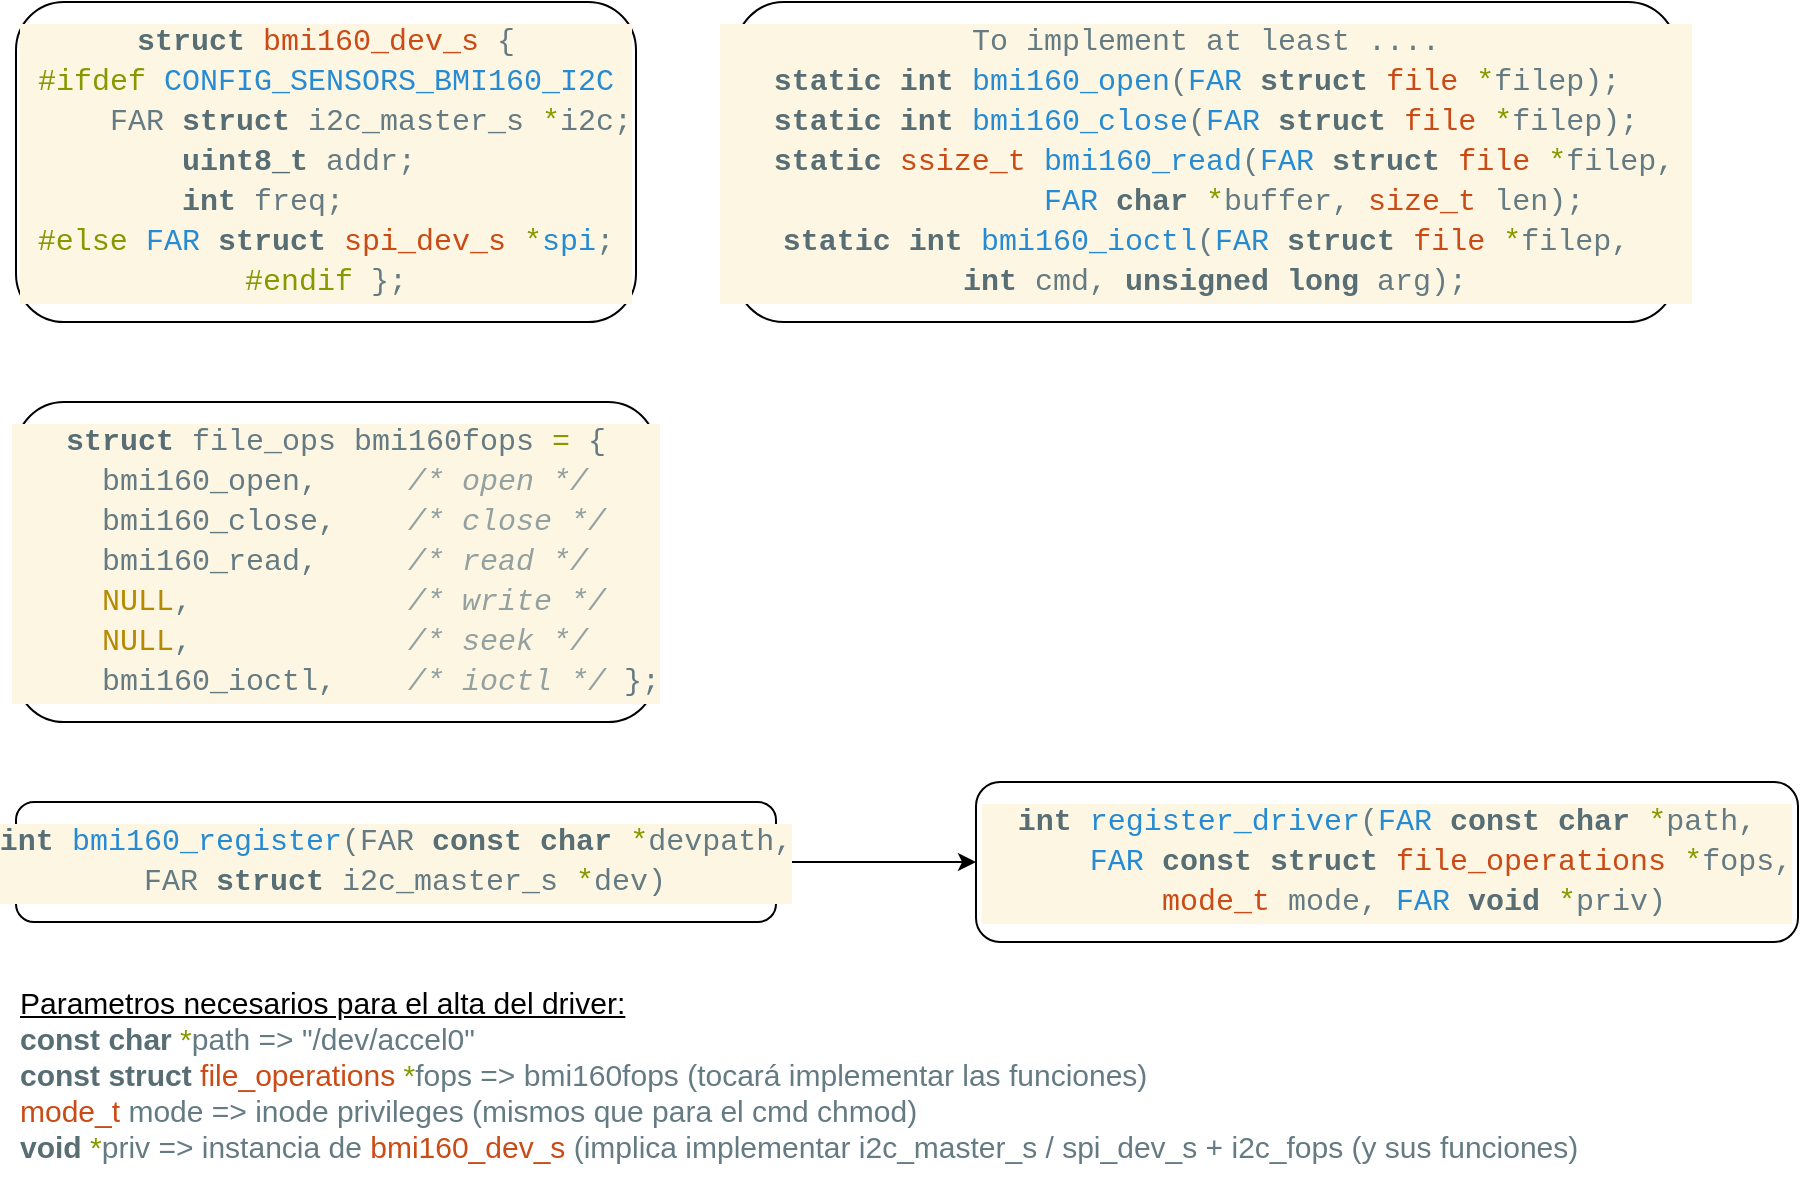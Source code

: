 <mxfile version="26.0.6" pages="4">
  <diagram id="C5RBs43oDa-KdzZeNtuy" name="BMI160">
    <mxGraphModel dx="1378" dy="641" grid="0" gridSize="13" guides="1" tooltips="1" connect="1" arrows="1" fold="1" page="1" pageScale="1" pageWidth="827" pageHeight="1169" math="0" shadow="0">
      <root>
        <mxCell id="WIyWlLk6GJQsqaUBKTNV-0" />
        <mxCell id="WIyWlLk6GJQsqaUBKTNV-1" parent="WIyWlLk6GJQsqaUBKTNV-0" />
        <mxCell id="WIyWlLk6GJQsqaUBKTNV-3" value="&lt;div style=&quot;color: rgb(101, 123, 131); background-color: rgb(253, 246, 227); font-family: Consolas, &amp;quot;Courier New&amp;quot;, monospace; font-weight: normal; font-size: 15px; line-height: 20px; white-space: pre;&quot;&gt;&lt;div&gt;&lt;span style=&quot;color: rgb(88, 110, 117); font-weight: bold;&quot;&gt;int&lt;/span&gt;&lt;span style=&quot;color: rgb(101, 123, 131);&quot;&gt; &lt;/span&gt;&lt;span style=&quot;color: rgb(38, 139, 210);&quot;&gt;register_driver&lt;/span&gt;&lt;span style=&quot;color: rgb(101, 123, 131);&quot;&gt;(&lt;/span&gt;&lt;span style=&quot;color: rgb(38, 139, 210);&quot;&gt;FAR&lt;/span&gt;&lt;span style=&quot;color: rgb(101, 123, 131);&quot;&gt; &lt;/span&gt;&lt;span style=&quot;color: rgb(88, 110, 117); font-weight: bold;&quot;&gt;const&lt;/span&gt;&lt;span style=&quot;color: rgb(101, 123, 131);&quot;&gt; &lt;/span&gt;&lt;span style=&quot;color: rgb(88, 110, 117); font-weight: bold;&quot;&gt;char&lt;/span&gt;&lt;span style=&quot;color: rgb(101, 123, 131);&quot;&gt; &lt;/span&gt;&lt;span style=&quot;color: rgb(133, 153, 0);&quot;&gt;*&lt;/span&gt;&lt;span style=&quot;color: rgb(101, 123, 131);&quot;&gt;path,&lt;/span&gt;&lt;/div&gt;&lt;div&gt;&lt;span style=&quot;color: rgb(101, 123, 131);&quot;&gt;&amp;nbsp; &amp;nbsp; &amp;nbsp; &lt;/span&gt;&lt;span style=&quot;color: rgb(38, 139, 210);&quot;&gt;FAR&lt;/span&gt;&lt;span style=&quot;color: rgb(101, 123, 131);&quot;&gt; &lt;/span&gt;&lt;span style=&quot;color: rgb(88, 110, 117); font-weight: bold;&quot;&gt;const&lt;/span&gt;&lt;span style=&quot;color: rgb(101, 123, 131);&quot;&gt; &lt;/span&gt;&lt;span style=&quot;color: rgb(88, 110, 117); font-weight: bold;&quot;&gt;struct&lt;/span&gt;&lt;span style=&quot;color: rgb(101, 123, 131);&quot;&gt; &lt;/span&gt;&lt;span style=&quot;color: rgb(203, 75, 22);&quot;&gt;file_operations&lt;/span&gt;&lt;span style=&quot;color: rgb(101, 123, 131);&quot;&gt; &lt;/span&gt;&lt;span style=&quot;color: rgb(133, 153, 0);&quot;&gt;*&lt;/span&gt;&lt;span style=&quot;color: rgb(101, 123, 131);&quot;&gt;fops,&lt;/span&gt;&lt;/div&gt;&lt;div&gt;&lt;span style=&quot;color: rgb(101, 123, 131);&quot;&gt;&amp;nbsp; &amp;nbsp;&lt;/span&gt;&lt;span style=&quot;color: rgb(203, 75, 22);&quot;&gt;mode_t&lt;/span&gt;&lt;span style=&quot;color: rgb(101, 123, 131);&quot;&gt; mode, &lt;/span&gt;&lt;span style=&quot;color: rgb(38, 139, 210);&quot;&gt;FAR&lt;/span&gt;&lt;span style=&quot;color: rgb(101, 123, 131);&quot;&gt; &lt;/span&gt;&lt;span style=&quot;color: rgb(88, 110, 117); font-weight: bold;&quot;&gt;void&lt;/span&gt;&lt;span style=&quot;color: rgb(101, 123, 131);&quot;&gt; &lt;/span&gt;&lt;span style=&quot;color: rgb(133, 153, 0);&quot;&gt;*&lt;/span&gt;&lt;span style=&quot;color: rgb(101, 123, 131);&quot;&gt;priv)&lt;/span&gt;&lt;/div&gt;&lt;/div&gt;" style="rounded=1;whiteSpace=wrap;html=1;fontSize=12;glass=0;strokeWidth=1;shadow=0;" parent="WIyWlLk6GJQsqaUBKTNV-1" vertex="1">
          <mxGeometry x="560" y="430" width="411" height="80" as="geometry" />
        </mxCell>
        <mxCell id="WIyWlLk6GJQsqaUBKTNV-7" value="&lt;div style=&quot;color: rgb(101, 123, 131); background-color: rgb(253, 246, 227); font-family: Consolas, &amp;quot;Courier New&amp;quot;, monospace; font-weight: normal; font-size: 15px; line-height: 20px; white-space: pre;&quot;&gt;&lt;div&gt;&lt;span style=&quot;color: rgb(88, 110, 117); font-weight: bold;&quot;&gt;struct&lt;/span&gt;&lt;span style=&quot;color: rgb(101, 123, 131);&quot;&gt; file_ops bmi160fops &lt;/span&gt;&lt;span style=&quot;color: rgb(133, 153, 0);&quot;&gt;= &lt;/span&gt;&lt;span style=&quot;color: rgb(101, 123, 131);&quot;&gt;{&lt;/span&gt;&lt;/div&gt;&lt;div&gt;&lt;span style=&quot;color: rgb(101, 123, 131);&quot;&gt;&amp;nbsp;bmi160_open,&lt;/span&gt;&lt;span style=&quot;color: rgb(147, 161, 161); font-style: italic;&quot;&gt; &amp;nbsp; &amp;nbsp; /* open */&lt;/span&gt;&lt;/div&gt;&lt;div&gt;&lt;span style=&quot;color: rgb(101, 123, 131);&quot;&gt;&amp;nbsp; bmi160_close,&lt;/span&gt;&lt;span style=&quot;color: rgb(147, 161, 161); font-style: italic;&quot;&gt; &amp;nbsp; &amp;nbsp;/* close */&lt;/span&gt;&lt;/div&gt;&lt;div&gt;&lt;span style=&quot;color: rgb(101, 123, 131);&quot;&gt;&amp;nbsp;bmi160_read,&lt;/span&gt;&lt;span style=&quot;color: rgb(147, 161, 161); font-style: italic;&quot;&gt; &amp;nbsp; &amp;nbsp; /* read */&lt;/span&gt;&lt;/div&gt;&lt;div&gt;&lt;span style=&quot;color: rgb(101, 123, 131);&quot;&gt;&amp;nbsp; &lt;/span&gt;&lt;span style=&quot;color: rgb(181, 137, 0);&quot;&gt;NULL&lt;/span&gt;&lt;span style=&quot;color: rgb(101, 123, 131);&quot;&gt;,&lt;/span&gt;&lt;span style=&quot;color: rgb(147, 161, 161); font-style: italic;&quot;&gt; &amp;nbsp; &amp;nbsp; &amp;nbsp; &amp;nbsp; &amp;nbsp; &amp;nbsp;/* write */&lt;/span&gt;&lt;/div&gt;&lt;div&gt;&lt;span style=&quot;color: rgb(101, 123, 131);&quot;&gt;&amp;nbsp;&lt;/span&gt;&lt;span style=&quot;color: rgb(181, 137, 0);&quot;&gt;NULL&lt;/span&gt;&lt;span style=&quot;color: rgb(101, 123, 131);&quot;&gt;,&lt;/span&gt;&lt;span style=&quot;color: rgb(147, 161, 161); font-style: italic;&quot;&gt; &amp;nbsp; &amp;nbsp; &amp;nbsp; &amp;nbsp; &amp;nbsp; &amp;nbsp;/* seek */&lt;/span&gt;&lt;/div&gt;&lt;div&gt;&lt;span style=&quot;color: rgb(101, 123, 131);&quot;&gt;&amp;nbsp;    bmi160_ioctl,&lt;/span&gt;&lt;span style=&quot;color: rgb(147, 161, 161); font-style: italic;&quot;&gt; &amp;nbsp; &amp;nbsp;/* ioctl */ &lt;/span&gt;&lt;span style=&quot;color: rgb(101, 123, 131);&quot;&gt;};&lt;/span&gt;&lt;/div&gt;&lt;/div&gt;" style="rounded=1;whiteSpace=wrap;html=1;fontSize=12;glass=0;strokeWidth=1;shadow=0;" parent="WIyWlLk6GJQsqaUBKTNV-1" vertex="1">
          <mxGeometry x="80" y="240" width="320" height="160" as="geometry" />
        </mxCell>
        <mxCell id="lok8ws-xfs92NpGrraoT-0" style="edgeStyle=orthogonalEdgeStyle;rounded=0;orthogonalLoop=1;jettySize=auto;html=1;exitX=1;exitY=0.5;exitDx=0;exitDy=0;entryX=0;entryY=0.5;entryDx=0;entryDy=0;" parent="WIyWlLk6GJQsqaUBKTNV-1" source="WIyWlLk6GJQsqaUBKTNV-11" target="WIyWlLk6GJQsqaUBKTNV-3" edge="1">
          <mxGeometry relative="1" as="geometry" />
        </mxCell>
        <mxCell id="WIyWlLk6GJQsqaUBKTNV-11" value="&lt;div style=&quot;color: rgb(101, 123, 131); background-color: rgb(253, 246, 227); font-family: Consolas, &amp;quot;Courier New&amp;quot;, monospace; font-weight: normal; font-size: 15px; line-height: 20px; white-space: pre;&quot;&gt;&lt;div&gt;&lt;span style=&quot;color: rgb(88, 110, 117); font-weight: bold;&quot;&gt;int&lt;/span&gt;&lt;span style=&quot;color: rgb(101, 123, 131);&quot;&gt; &lt;/span&gt;&lt;span style=&quot;color: rgb(38, 139, 210);&quot;&gt;bmi160_register&lt;/span&gt;&lt;span style=&quot;color: rgb(101, 123, 131);&quot;&gt;(FAR &lt;/span&gt;&lt;span style=&quot;color: rgb(88, 110, 117); font-weight: bold;&quot;&gt;const&lt;/span&gt;&lt;span style=&quot;color: rgb(101, 123, 131);&quot;&gt; &lt;/span&gt;&lt;span style=&quot;color: rgb(88, 110, 117); font-weight: bold;&quot;&gt;char&lt;/span&gt;&lt;span style=&quot;color: rgb(101, 123, 131);&quot;&gt; &lt;/span&gt;&lt;span style=&quot;color: rgb(133, 153, 0);&quot;&gt;*&lt;/span&gt;&lt;span style=&quot;color: rgb(101, 123, 131);&quot;&gt;devpath,&lt;/span&gt;&lt;/div&gt;&lt;div&gt;&lt;span style=&quot;color: rgb(101, 123, 131);&quot;&gt; FAR &lt;/span&gt;&lt;span style=&quot;color: rgb(88, 110, 117); font-weight: bold;&quot;&gt;struct&lt;/span&gt;&lt;span style=&quot;color: rgb(101, 123, 131);&quot;&gt; i2c_master_s &lt;/span&gt;&lt;span style=&quot;color: rgb(133, 153, 0);&quot;&gt;*&lt;/span&gt;&lt;span style=&quot;color: rgb(101, 123, 131);&quot;&gt;dev)&lt;/span&gt;&lt;/div&gt;&lt;/div&gt;" style="rounded=1;whiteSpace=wrap;html=1;fontSize=12;glass=0;strokeWidth=1;shadow=0;" parent="WIyWlLk6GJQsqaUBKTNV-1" vertex="1">
          <mxGeometry x="80" y="440" width="380" height="60" as="geometry" />
        </mxCell>
        <mxCell id="RDKkUYRwnWEVyG1GKreG-8" value="&lt;div style=&quot;color: rgb(101, 123, 131); background-color: rgb(253, 246, 227); font-family: Consolas, &amp;quot;Courier New&amp;quot;, monospace; font-weight: normal; font-size: 15px; line-height: 20px; white-space: pre;&quot;&gt;&lt;div&gt;&lt;span style=&quot;color: rgb(88, 110, 117); font-weight: bold;&quot;&gt;struct&lt;/span&gt;&lt;span style=&quot;color: rgb(101, 123, 131);&quot;&gt; &lt;/span&gt;&lt;span style=&quot;color: rgb(203, 75, 22);&quot;&gt;bmi160_dev_s &lt;/span&gt;&lt;span style=&quot;color: rgb(101, 123, 131);&quot;&gt;{&lt;/span&gt;&lt;/div&gt;&lt;div&gt;&lt;span style=&quot;color: rgb(133, 153, 0);&quot;&gt;#ifdef&lt;/span&gt;&lt;span style=&quot;color: rgb(181, 137, 0);&quot;&gt; &lt;/span&gt;&lt;span style=&quot;color: rgb(38, 139, 210);&quot;&gt;CONFIG_SENSORS_BMI160_I2C&lt;/span&gt;&lt;/div&gt;&lt;div&gt;&lt;span style=&quot;color: rgb(101, 123, 131);&quot;&gt;&amp;nbsp;    FAR &lt;/span&gt;&lt;span style=&quot;color: rgb(88, 110, 117); font-weight: bold;&quot;&gt;struct&lt;/span&gt;&lt;span style=&quot;color: rgb(101, 123, 131);&quot;&gt; i2c_master_s &lt;/span&gt;&lt;span style=&quot;color: rgb(133, 153, 0);&quot;&gt;*&lt;/span&gt;&lt;span style=&quot;color: rgb(101, 123, 131);&quot;&gt;i2c;&lt;/span&gt;&lt;/div&gt;&lt;div&gt;&lt;span style=&quot;color: rgb(101, 123, 131);&quot;&gt;&amp;nbsp;     &lt;/span&gt;&lt;span style=&quot;color: rgb(88, 110, 117); font-weight: bold;&quot;&gt;uint8_t&lt;/span&gt;&lt;span style=&quot;color: rgb(101, 123, 131);&quot;&gt; addr;&lt;/span&gt;&lt;span style=&quot;color: rgb(147, 161, 161); font-style: italic;&quot;&gt; &amp;nbsp; &amp;nbsp; &amp;nbsp;  &amp;nbsp;&lt;/span&gt;&lt;/div&gt;&lt;div&gt;&lt;span style=&quot;color: rgb(88, 110, 117); font-weight: bold;&quot;&gt;int&lt;/span&gt;&lt;span style=&quot;color: rgb(101, 123, 131);&quot;&gt; freq;       &lt;/span&gt;&lt;/div&gt;&lt;div&gt;&lt;span style=&quot;color: rgb(133, 153, 0);&quot;&gt;#else&lt;/span&gt;&lt;span style=&quot;color: rgb(147, 161, 161); font-style: italic;&quot;&gt; &lt;/span&gt;&lt;span style=&quot;color: rgb(38, 139, 210);&quot;&gt;FAR&lt;/span&gt;&lt;span style=&quot;color: rgb(101, 123, 131);&quot;&gt; &lt;/span&gt;&lt;span style=&quot;color: rgb(88, 110, 117); font-weight: bold;&quot;&gt;struct&lt;/span&gt;&lt;span style=&quot;color: rgb(101, 123, 131);&quot;&gt; &lt;/span&gt;&lt;span style=&quot;color: rgb(203, 75, 22);&quot;&gt;spi_dev_s&lt;/span&gt;&lt;span style=&quot;color: rgb(101, 123, 131);&quot;&gt; &lt;/span&gt;&lt;span style=&quot;color: rgb(133, 153, 0);&quot;&gt;*&lt;/span&gt;&lt;span style=&quot;color: rgb(38, 139, 210);&quot;&gt;spi&lt;/span&gt;&lt;span style=&quot;color: rgb(101, 123, 131);&quot;&gt;;&lt;/span&gt;&lt;/div&gt;&lt;div&gt;&lt;span style=&quot;color: rgb(133, 153, 0);&quot;&gt;#endif &lt;/span&gt;&lt;span style=&quot;color: rgb(101, 123, 131);&quot;&gt;};&lt;/span&gt;&lt;/div&gt;&lt;/div&gt;" style="rounded=1;whiteSpace=wrap;html=1;" parent="WIyWlLk6GJQsqaUBKTNV-1" vertex="1">
          <mxGeometry x="80" y="40" width="310" height="160" as="geometry" />
        </mxCell>
        <mxCell id="RDKkUYRwnWEVyG1GKreG-10" value="&lt;div style=&quot;color: rgb(101, 123, 131); background-color: rgb(253, 246, 227); font-family: Consolas, &amp;quot;Courier New&amp;quot;, monospace; font-weight: normal; font-size: 15px; line-height: 20px; white-space: pre;&quot;&gt;&lt;div&gt;&lt;span style=&quot;color: rgb(101, 123, 131);&quot;&gt;To implement at least ....&lt;/span&gt;&lt;/div&gt;&lt;div&gt;&lt;span style=&quot;color: rgb(88, 110, 117); font-weight: bold;&quot;&gt;static&lt;/span&gt;&lt;span style=&quot;color: rgb(101, 123, 131);&quot;&gt; &lt;/span&gt;&lt;span style=&quot;color: rgb(88, 110, 117); font-weight: bold;&quot;&gt;int&lt;/span&gt;&lt;span style=&quot;color: rgb(101, 123, 131);&quot;&gt; &lt;/span&gt;&lt;span style=&quot;color: rgb(38, 139, 210);&quot;&gt;bmi160_open&lt;/span&gt;&lt;span style=&quot;color: rgb(101, 123, 131);&quot;&gt;(&lt;/span&gt;&lt;span style=&quot;color: rgb(38, 139, 210);&quot;&gt;FAR&lt;/span&gt;&lt;span style=&quot;color: rgb(101, 123, 131);&quot;&gt; &lt;/span&gt;&lt;span style=&quot;color: rgb(88, 110, 117); font-weight: bold;&quot;&gt;struct&lt;/span&gt;&lt;span style=&quot;color: rgb(101, 123, 131);&quot;&gt; &lt;/span&gt;&lt;span style=&quot;color: rgb(203, 75, 22);&quot;&gt;file&lt;/span&gt;&lt;span style=&quot;color: rgb(101, 123, 131);&quot;&gt; &lt;/span&gt;&lt;span style=&quot;color: rgb(133, 153, 0);&quot;&gt;*&lt;/span&gt;&lt;span style=&quot;color: rgb(101, 123, 131);&quot;&gt;filep); &lt;/span&gt;&lt;/div&gt;&lt;div&gt;&lt;div style=&quot;color: rgb(101, 123, 131); background-color: rgb(253, 246, 227); font-family: Consolas, &amp;quot;Courier New&amp;quot;, monospace; font-weight: normal; font-size: 15px; line-height: 20px; white-space: pre;&quot;&gt;&lt;div&gt;&lt;span style=&quot;color: #586e75;font-weight: bold;&quot;&gt;static&lt;/span&gt;&lt;span style=&quot;color: #657b83;&quot;&gt; &lt;/span&gt;&lt;span style=&quot;color: #586e75;font-weight: bold;&quot;&gt;int&lt;/span&gt;&lt;span style=&quot;color: #657b83;&quot;&gt; &lt;/span&gt;&lt;span style=&quot;color: #268bd2;&quot;&gt;bmi160_close&lt;/span&gt;&lt;span style=&quot;color: #657b83;&quot;&gt;(&lt;/span&gt;&lt;span style=&quot;color: #268bd2;&quot;&gt;FAR&lt;/span&gt;&lt;span style=&quot;color: #657b83;&quot;&gt; &lt;/span&gt;&lt;span style=&quot;color: #586e75;font-weight: bold;&quot;&gt;struct&lt;/span&gt;&lt;span style=&quot;color: #657b83;&quot;&gt; &lt;/span&gt;&lt;span style=&quot;color: #cb4b16;&quot;&gt;file&lt;/span&gt;&lt;span style=&quot;color: #657b83;&quot;&gt; &lt;/span&gt;&lt;span style=&quot;color: #859900;&quot;&gt;*&lt;/span&gt;&lt;span style=&quot;color: #657b83;&quot;&gt;filep);&lt;/span&gt;&lt;/div&gt;&lt;div&gt;&lt;div style=&quot;color: #657b83;background-color: #fdf6e3;font-family: Consolas, &#39;Courier New&#39;, monospace;font-weight: normal;font-size: 15px;line-height: 20px;white-space: pre;&quot;&gt;&lt;div&gt;&lt;div style=&quot;color: #657b83;background-color: #fdf6e3;font-family: Consolas, &#39;Courier New&#39;, monospace;font-weight: normal;font-size: 15px;line-height: 20px;white-space: pre;&quot;&gt;&lt;div&gt;&lt;span style=&quot;color: #586e75;font-weight: bold;&quot;&gt;   static&lt;/span&gt;&lt;span style=&quot;color: #657b83;&quot;&gt; &lt;/span&gt;&lt;span style=&quot;color: #cb4b16;&quot;&gt;ssize_t&lt;/span&gt;&lt;span style=&quot;color: #657b83;&quot;&gt; &lt;/span&gt;&lt;span style=&quot;color: #268bd2;&quot;&gt;bmi160_read&lt;/span&gt;&lt;span style=&quot;color: #657b83;&quot;&gt;(&lt;/span&gt;&lt;span style=&quot;color: #268bd2;&quot;&gt;FAR&lt;/span&gt;&lt;span style=&quot;color: #657b83;&quot;&gt; &lt;/span&gt;&lt;span style=&quot;color: #586e75;font-weight: bold;&quot;&gt;struct&lt;/span&gt;&lt;span style=&quot;color: #657b83;&quot;&gt; &lt;/span&gt;&lt;span style=&quot;color: #cb4b16;&quot;&gt;file&lt;/span&gt;&lt;span style=&quot;color: #657b83;&quot;&gt; &lt;/span&gt;&lt;span style=&quot;color: #859900;&quot;&gt;*&lt;/span&gt;&lt;span style=&quot;color: #657b83;&quot;&gt;filep, &lt;/span&gt;&lt;/div&gt;&lt;div&gt;&lt;span style=&quot;color: #268bd2;&quot;&gt;            FAR&lt;/span&gt;&lt;span style=&quot;color: #657b83;&quot;&gt; &lt;/span&gt;&lt;span style=&quot;color: #586e75;font-weight: bold;&quot;&gt;char&lt;/span&gt;&lt;span style=&quot;color: #657b83;&quot;&gt; &lt;/span&gt;&lt;span style=&quot;color: #859900;&quot;&gt;*&lt;/span&gt;&lt;span style=&quot;color: #657b83;&quot;&gt;buffer, &lt;/span&gt;&lt;span style=&quot;color: #cb4b16;&quot;&gt;size_t&lt;/span&gt;&lt;span style=&quot;color: #657b83;&quot;&gt; len);&lt;/span&gt;&lt;/div&gt;&lt;div&gt;&lt;div style=&quot;color: #657b83;background-color: #fdf6e3;font-family: Consolas, &#39;Courier New&#39;, monospace;font-weight: normal;font-size: 15px;line-height: 20px;white-space: pre;&quot;&gt;&lt;div&gt;&lt;span style=&quot;color: #586e75;font-weight: bold;&quot;&gt;static&lt;/span&gt;&lt;span style=&quot;color: #657b83;&quot;&gt; &lt;/span&gt;&lt;span style=&quot;color: #586e75;font-weight: bold;&quot;&gt;int&lt;/span&gt;&lt;span style=&quot;color: #657b83;&quot;&gt; &lt;/span&gt;&lt;span style=&quot;color: #268bd2;&quot;&gt;bmi160_ioctl&lt;/span&gt;&lt;span style=&quot;color: #657b83;&quot;&gt;(&lt;/span&gt;&lt;span style=&quot;color: #268bd2;&quot;&gt;FAR&lt;/span&gt;&lt;span style=&quot;color: #657b83;&quot;&gt; &lt;/span&gt;&lt;span style=&quot;color: #586e75;font-weight: bold;&quot;&gt;struct&lt;/span&gt;&lt;span style=&quot;color: #657b83;&quot;&gt; &lt;/span&gt;&lt;span style=&quot;color: #cb4b16;&quot;&gt;file&lt;/span&gt;&lt;span style=&quot;color: #657b83;&quot;&gt; &lt;/span&gt;&lt;span style=&quot;color: #859900;&quot;&gt;*&lt;/span&gt;&lt;span style=&quot;color: #657b83;&quot;&gt;filep,&lt;/span&gt;&lt;/div&gt;&lt;div&gt;&lt;span style=&quot;color: #657b83;&quot;&gt; &lt;/span&gt;&lt;span style=&quot;color: #586e75;font-weight: bold;&quot;&gt;int&lt;/span&gt;&lt;span style=&quot;color: #657b83;&quot;&gt; cmd, &lt;/span&gt;&lt;span style=&quot;color: #586e75;font-weight: bold;&quot;&gt;unsigned&lt;/span&gt;&lt;span style=&quot;color: #657b83;&quot;&gt; &lt;/span&gt;&lt;span style=&quot;color: #586e75;font-weight: bold;&quot;&gt;long&lt;/span&gt;&lt;span style=&quot;color: #657b83;&quot;&gt; arg);&lt;/span&gt;&lt;/div&gt;&lt;/div&gt;&lt;/div&gt;&lt;/div&gt;&lt;/div&gt;&lt;/div&gt;&lt;/div&gt;&lt;/div&gt;&lt;/div&gt;&lt;/div&gt;" style="rounded=1;whiteSpace=wrap;html=1;fontSize=12;glass=0;strokeWidth=1;shadow=0;" parent="WIyWlLk6GJQsqaUBKTNV-1" vertex="1">
          <mxGeometry x="440" y="40" width="470" height="160" as="geometry" />
        </mxCell>
        <mxCell id="lok8ws-xfs92NpGrraoT-1" value="&lt;div align=&quot;left&quot;&gt;&lt;u&gt;Parametros necesarios para el alta del driver:&lt;/u&gt;&lt;br&gt;&lt;span style=&quot;color: rgb(88, 110, 117); font-weight: bold;&quot;&gt;const&lt;/span&gt;&lt;span style=&quot;color: rgb(101, 123, 131);&quot;&gt; &lt;/span&gt;&lt;span style=&quot;color: rgb(88, 110, 117); font-weight: bold;&quot;&gt;char&lt;/span&gt;&lt;span style=&quot;color: rgb(101, 123, 131);&quot;&gt; &lt;/span&gt;&lt;span style=&quot;color: rgb(133, 153, 0);&quot;&gt;*&lt;/span&gt;&lt;span style=&quot;color: rgb(101, 123, 131);&quot;&gt;path =&amp;gt; &quot;/dev/accel0&quot;&lt;br&gt;&lt;/span&gt;&lt;div&gt;&lt;span style=&quot;color: rgb(88, 110, 117); font-weight: bold;&quot;&gt;const&lt;/span&gt;&lt;span style=&quot;color: rgb(101, 123, 131);&quot;&gt; &lt;/span&gt;&lt;span style=&quot;color: rgb(88, 110, 117); font-weight: bold;&quot;&gt;struct&lt;/span&gt;&lt;span style=&quot;color: rgb(101, 123, 131);&quot;&gt; &lt;/span&gt;&lt;span style=&quot;color: rgb(203, 75, 22);&quot;&gt;file_operations&lt;/span&gt;&lt;span style=&quot;color: rgb(101, 123, 131);&quot;&gt; &lt;/span&gt;&lt;span style=&quot;color: rgb(133, 153, 0);&quot;&gt;*&lt;/span&gt;&lt;span style=&quot;color: rgb(101, 123, 131);&quot;&gt;fops =&amp;gt; &lt;/span&gt;&lt;span style=&quot;color: rgb(101, 123, 131);&quot;&gt;bmi160fops (tocará implementar las funciones) &lt;/span&gt;&lt;span style=&quot;color: rgb(133, 153, 0);&quot;&gt;&lt;br&gt;&lt;/span&gt;&lt;/div&gt;&lt;span style=&quot;color: rgb(203, 75, 22);&quot;&gt;mode_t&lt;/span&gt;&lt;span style=&quot;color: rgb(101, 123, 131);&quot;&gt; mode =&amp;gt; inode privileges (mismos que para el cmd chmod)&lt;br&gt;&lt;/span&gt;&lt;/div&gt;&lt;div align=&quot;left&quot;&gt;&lt;span style=&quot;color: rgb(88, 110, 117); font-weight: bold;&quot;&gt;void&lt;/span&gt;&lt;span style=&quot;color: rgb(101, 123, 131);&quot;&gt; &lt;/span&gt;&lt;span style=&quot;color: rgb(133, 153, 0);&quot;&gt;*&lt;/span&gt;&lt;span style=&quot;color: rgb(101, 123, 131);&quot;&gt;priv =&amp;gt; instancia de &lt;/span&gt;&lt;span style=&quot;color: rgb(101, 123, 131);&quot;&gt;&lt;/span&gt;&lt;span style=&quot;color: rgb(203, 75, 22);&quot;&gt;bmi160_dev_s &lt;/span&gt;&lt;span style=&quot;color: rgb(101, 123, 131);&quot;&gt;(implica implementar &lt;/span&gt;&lt;span style=&quot;color: rgb(101, 123, 131);&quot;&gt;i2c_master_s / spi_dev_s + i2c_fops (y sus funciones) &lt;/span&gt;&lt;span style=&quot;color: rgb(101, 123, 131);&quot;&gt;&lt;/span&gt;&lt;/div&gt;&lt;div align=&quot;left&quot;&gt;&lt;br&gt;&lt;/div&gt;" style="text;html=1;align=left;verticalAlign=middle;whiteSpace=wrap;rounded=0;fontSize=15;" parent="WIyWlLk6GJQsqaUBKTNV-1" vertex="1">
          <mxGeometry x="80" y="530" width="881" height="110" as="geometry" />
        </mxCell>
      </root>
    </mxGraphModel>
  </diagram>
  <diagram id="ceq7ut0R8-0ltyFcsIzv" name="I2Cdriver">
    <mxGraphModel dx="1325" dy="563" grid="0" gridSize="10" guides="1" tooltips="1" connect="1" arrows="1" fold="1" page="1" pageScale="1" pageWidth="827" pageHeight="1169" math="0" shadow="0">
      <root>
        <mxCell id="0" />
        <mxCell id="1" parent="0" />
        <mxCell id="7BrDZMqGRWcAWwIqzSZP-1" value="&lt;div style=&quot;color: rgb(101, 123, 131); background-color: rgb(253, 246, 227); font-family: Consolas, &amp;quot;Courier New&amp;quot;, monospace; font-weight: normal; font-size: 15px; line-height: 20px; white-space: pre;&quot;&gt;&lt;div&gt;&lt;span style=&quot;color: rgb(88, 110, 117); font-weight: bold;&quot;&gt;struct&lt;/span&gt;&lt;span style=&quot;color: rgb(101, 123, 131);&quot;&gt; &lt;/span&gt;&lt;span style=&quot;color: light-dark(rgb(255, 0, 0), rgb(119, 138, 145));&quot;&gt;&lt;span style=&quot;color: rgb(234, 107, 102);&quot;&gt;&lt;span style=&quot;color: rgb(234, 107, 102);&quot;&gt;&lt;span style=&quot;color: rgb(101, 123, 131);&quot;&gt;i2c_driver_s { &lt;/span&gt;&lt;/span&gt;&lt;/span&gt;&lt;/span&gt;&lt;/div&gt;&lt;div&gt;&lt;span style=&quot;color: rgb(101, 123, 131);&quot;&gt; FAR &lt;/span&gt;&lt;span style=&quot;color: rgb(88, 110, 117); font-weight: bold;&quot;&gt;struct&lt;/span&gt;&lt;span style=&quot;color: rgb(101, 123, 131);&quot;&gt; i2c_master_s &lt;/span&gt;&lt;span style=&quot;color: rgb(133, 153, 0);&quot;&gt;*&lt;/span&gt;&lt;span style=&quot;color: rgb(101, 123, 131);&quot;&gt;i2c;&lt;/span&gt;&lt;span style=&quot;color: rgb(147, 161, 161); font-style: italic;&quot;&gt; &lt;/span&gt;&lt;/div&gt;&lt;div&gt;&lt;span style=&quot;color: rgb(133, 153, 0);&quot;&gt;#ifndef&lt;/span&gt;&lt;span style=&quot;color: rgb(181, 137, 0);&quot;&gt; &lt;/span&gt;&lt;span style=&quot;color: rgb(38, 139, 210);&quot;&gt;CONFIG_DISABLE_PSEUDOFS_OPERAT   &lt;/span&gt;&lt;/div&gt;&lt;div&gt;&lt;span style=&quot;color: rgb(133, 153, 0);&quot;&gt;mutex_t&lt;/span&gt;&lt;span style=&quot;color: rgb(101, 123, 131);&quot;&gt; lock;&lt;/span&gt;&lt;span style=&quot;color: rgb(147, 161, 161); font-style: italic;&quot;&gt;&amp;nbsp;//Mutual exclusion      &lt;/span&gt;&lt;/div&gt;&lt;div&gt;&lt;span style=&quot;color: rgb(88, 110, 117); font-weight: bold;&quot;&gt;int16_t&lt;/span&gt;&lt;span style=&quot;color: rgb(101, 123, 131);&quot;&gt; crefs;&lt;/span&gt;&lt;span style=&quot;color: rgb(147, 161, 161); font-style: italic;&quot;&gt; //# of open references &lt;/span&gt;&lt;/div&gt;&lt;div&gt;&lt;span style=&quot;color: rgb(88, 110, 117); font-weight: bold;&quot;&gt;  bool&lt;/span&gt;&lt;span style=&quot;color: rgb(101, 123, 131);&quot;&gt; unlinked;&lt;/span&gt;&lt;span style=&quot;color: rgb(147, 161, 161); font-style: italic;&quot;&gt; //True: driver=unlinked  &lt;/span&gt;&lt;/div&gt;&lt;div&gt;&lt;span style=&quot;color: rgb(133, 153, 0);&quot;&gt;#endif &lt;/span&gt;&lt;span style=&quot;color: rgb(101, 123, 131);&quot;&gt;};&lt;/span&gt;&lt;/div&gt;&lt;/div&gt;" style="rounded=1;whiteSpace=wrap;html=1;" parent="1" vertex="1">
          <mxGeometry x="55" y="130" width="365" height="160" as="geometry" />
        </mxCell>
        <mxCell id="7BrDZMqGRWcAWwIqzSZP-3" value="&lt;div style=&quot;color: rgb(101, 123, 131); background-color: rgb(253, 246, 227); font-family: Consolas, &amp;quot;Courier New&amp;quot;, monospace; font-weight: normal; font-size: 15px; line-height: 20px; white-space: pre;&quot;&gt;&lt;div&gt;&lt;span style=&quot;color: rgb(88, 110, 117); font-weight: bold;&quot;&gt; static&lt;/span&gt;&lt;span style=&quot;color: rgb(101, 123, 131);&quot;&gt; &lt;/span&gt;&lt;span style=&quot;color: rgb(88, 110, 117); font-weight: bold;&quot;&gt;const&lt;/span&gt;&lt;span style=&quot;color: rgb(101, 123, 131);&quot;&gt; &lt;/span&gt;&lt;span style=&quot;color: rgb(88, 110, 117); font-weight: bold;&quot;&gt;struct&lt;/span&gt;&lt;span style=&quot;color: rgb(101, 123, 131);&quot;&gt; &lt;/span&gt;&lt;span style=&quot;color: rgb(234, 107, 102);&quot;&gt;&lt;span style=&quot;color: rgb(234, 107, 102);&quot;&gt;&lt;span style=&quot;color: rgb(101, 123, 131);&quot;&gt;file_operations&lt;/span&gt;&lt;/span&gt;&lt;span style=&quot;color: rgb(101, 123, 131);&quot;&gt; &lt;/span&gt;&lt;/span&gt;&lt;span style=&quot;color: rgb(101, 123, 131);&quot;&gt;g_i2cdrvr_fops &lt;/span&gt;&lt;span style=&quot;color: rgb(133, 153, 0);&quot;&gt;= &lt;/span&gt;&lt;span style=&quot;color: rgb(101, 123, 131);&quot;&gt;{ &lt;/span&gt;&lt;/div&gt;&lt;div&gt;&lt;span style=&quot;color: rgb(133, 153, 0);&quot;&gt;#ifndef&lt;/span&gt;&lt;span style=&quot;color: rgb(181, 137, 0);&quot;&gt; &lt;/span&gt;&lt;span style=&quot;color: rgb(38, 139, 210);&quot;&gt;CONFIG_DISABLE_PSEUDOFS_OPERATIONS&lt;/span&gt;&lt;/div&gt;&lt;div&gt;&lt;span style=&quot;color: rgb(101, 123, 131);&quot;&gt;&amp;nbsp;i2cdrvr_open,&lt;/span&gt;&lt;span style=&quot;color: rgb(147, 161, 161); font-style: italic;&quot;&gt; &amp;nbsp; &amp;nbsp;/* open */&lt;/span&gt;&lt;/div&gt;&lt;div&gt;&lt;span style=&quot;color: rgb(101, 123, 131);&quot;&gt;&amp;nbsp; i2cdrvr_close,&lt;/span&gt;&lt;span style=&quot;color: rgb(147, 161, 161); font-style: italic;&quot;&gt; &amp;nbsp; /* close */&lt;/span&gt;&lt;/div&gt;&lt;div&gt;&lt;span style=&quot;color: rgb(133, 153, 0);&quot;&gt;#else&lt;/span&gt;&lt;/div&gt;&lt;div&gt;&lt;span style=&quot;color: rgb(101, 123, 131);&quot;&gt;&amp;nbsp;&lt;/span&gt;&lt;span style=&quot;color: rgb(181, 137, 0);&quot;&gt;NULL&lt;/span&gt;&lt;span style=&quot;color: rgb(101, 123, 131);&quot;&gt;,&lt;/span&gt;&lt;span style=&quot;color: rgb(147, 161, 161); font-style: italic;&quot;&gt; &amp;nbsp; &amp;nbsp; &amp;nbsp; &amp;nbsp; &amp;nbsp; &amp;nbsp;/* open */&lt;/span&gt;&lt;/div&gt;&lt;div&gt;&lt;span style=&quot;color: rgb(101, 123, 131);&quot;&gt;&amp;nbsp; &lt;/span&gt;&lt;span style=&quot;color: rgb(181, 137, 0);&quot;&gt;NULL&lt;/span&gt;&lt;span style=&quot;color: rgb(101, 123, 131);&quot;&gt;,&lt;/span&gt;&lt;span style=&quot;color: rgb(147, 161, 161); font-style: italic;&quot;&gt; &amp;nbsp; &amp;nbsp; &amp;nbsp; &amp;nbsp; &amp;nbsp; &amp;nbsp;/* close */&lt;/span&gt;&lt;/div&gt;&lt;div&gt;&lt;span style=&quot;color: rgb(133, 153, 0);&quot;&gt;#endif&lt;/span&gt;&lt;/div&gt;&lt;div&gt;&lt;span style=&quot;color: rgb(101, 123, 131);&quot;&gt;&amp;nbsp;i2cdrvr_read,&lt;/span&gt;&lt;span style=&quot;color: rgb(147, 161, 161); font-style: italic;&quot;&gt; &amp;nbsp; &amp;nbsp;/* read */&lt;/span&gt;&lt;/div&gt;&lt;div&gt;&lt;span style=&quot;color: rgb(101, 123, 131);&quot;&gt;&amp;nbsp; i2cdrvr_write,&lt;/span&gt;&lt;span style=&quot;color: rgb(147, 161, 161); font-style: italic;&quot;&gt; &amp;nbsp; /* write */&lt;/span&gt;&lt;/div&gt;&lt;div&gt;&lt;span style=&quot;color: rgb(101, 123, 131);&quot;&gt;&amp;nbsp; &lt;/span&gt;&lt;span style=&quot;color: rgb(181, 137, 0);&quot;&gt;NULL&lt;/span&gt;&lt;span style=&quot;color: rgb(101, 123, 131);&quot;&gt;,&lt;/span&gt;&lt;span style=&quot;color: rgb(147, 161, 161); font-style: italic;&quot;&gt; &amp;nbsp; &amp;nbsp; &amp;nbsp; &amp;nbsp; &amp;nbsp; &amp;nbsp;/* seek */&lt;/span&gt;&lt;/div&gt;&lt;div&gt;&lt;span style=&quot;color: rgb(101, 123, 131);&quot;&gt;&amp;nbsp; i2cdrvr_ioctl,&lt;/span&gt;&lt;span style=&quot;color: rgb(147, 161, 161); font-style: italic;&quot;&gt; &amp;nbsp; /* ioctl */&lt;/span&gt;&lt;/div&gt;&lt;div&gt;&lt;span style=&quot;color: rgb(101, 123, 131);&quot;&gt;&amp;nbsp; &lt;/span&gt;&lt;span style=&quot;color: rgb(181, 137, 0);&quot;&gt;NULL&lt;/span&gt;&lt;span style=&quot;color: rgb(101, 123, 131);&quot;&gt;,&lt;/span&gt;&lt;span style=&quot;color: rgb(147, 161, 161); font-style: italic;&quot;&gt; &amp;nbsp; &amp;nbsp; &amp;nbsp; &amp;nbsp; &amp;nbsp; &amp;nbsp;/* mmap */&lt;/span&gt;&lt;/div&gt;&lt;div&gt;&lt;span style=&quot;color: rgb(101, 123, 131);&quot;&gt;&amp;nbsp; &lt;/span&gt;&lt;span style=&quot;color: rgb(181, 137, 0);&quot;&gt;    NULL&lt;/span&gt;&lt;span style=&quot;color: rgb(101, 123, 131);&quot;&gt;,&lt;/span&gt;&lt;span style=&quot;color: rgb(147, 161, 161); font-style: italic;&quot;&gt; &amp;nbsp; &amp;nbsp; &amp;nbsp; &amp;nbsp; &amp;nbsp; &amp;nbsp;/* truncate */&lt;/span&gt;&lt;/div&gt;&lt;div&gt;&lt;span style=&quot;color: rgb(101, 123, 131);&quot;&gt;&amp;nbsp; &lt;/span&gt;&lt;span style=&quot;color: rgb(181, 137, 0);&quot;&gt;NULL&lt;/span&gt;&lt;span style=&quot;color: rgb(147, 161, 161); font-style: italic;&quot;&gt; &amp;nbsp; &amp;nbsp; &amp;nbsp; &amp;nbsp; &amp;nbsp; &amp;nbsp; /* poll */&lt;/span&gt;&lt;/div&gt;&lt;div&gt;&lt;span style=&quot;color: rgb(133, 153, 0);&quot;&gt;#endif &lt;/span&gt;&lt;span style=&quot;color: rgb(101, 123, 131);&quot;&gt;};&lt;/span&gt;&lt;/div&gt;&lt;/div&gt;" style="rounded=1;whiteSpace=wrap;html=1;" parent="1" vertex="1">
          <mxGeometry x="560" y="130" width="500" height="340" as="geometry" />
        </mxCell>
        <mxCell id="7BrDZMqGRWcAWwIqzSZP-4" value="&lt;div style=&quot;color: #657b83;background-color: #fdf6e3;font-family: Consolas, &#39;Courier New&#39;, monospace;font-weight: normal;font-size: 15px;line-height: 20px;white-space: pre;&quot;&gt;&lt;div&gt;&lt;span style=&quot;color: #859900;&quot;&gt;#ifndef&lt;/span&gt;&lt;span style=&quot;color: #b58900;&quot;&gt; &lt;/span&gt;&lt;span style=&quot;color: #268bd2;&quot;&gt;CONFIG_DISABLE_PSEUDOFS_OPERATIONS&lt;/span&gt;&lt;/div&gt;&lt;div&gt;&lt;span style=&quot;color: #586e75;font-weight: bold;&quot;&gt;static&lt;/span&gt;&lt;span style=&quot;color: #657b83;&quot;&gt; &lt;/span&gt;&lt;span style=&quot;color: #586e75;font-weight: bold;&quot;&gt;int&lt;/span&gt;&lt;span style=&quot;color: #657b83;&quot;&gt; &lt;/span&gt;&lt;span style=&quot;color: #268bd2;&quot;&gt;i2cdrvr_open&lt;/span&gt;&lt;span style=&quot;color: #657b83;&quot;&gt;(FAR &lt;/span&gt;&lt;span style=&quot;color: #586e75;font-weight: bold;&quot;&gt;struct&lt;/span&gt;&lt;span style=&quot;color: #657b83;&quot;&gt; file &lt;/span&gt;&lt;span style=&quot;color: #859900;&quot;&gt;*&lt;/span&gt;&lt;span style=&quot;color: #657b83;&quot;&gt;filep);    &lt;/span&gt;&lt;/div&gt;&lt;div&gt;&lt;span style=&quot;color: #586e75;font-weight: bold;&quot;&gt;static&lt;/span&gt;&lt;span style=&quot;color: #657b83;&quot;&gt; &lt;/span&gt;&lt;span style=&quot;color: #586e75;font-weight: bold;&quot;&gt;int&lt;/span&gt;&lt;span style=&quot;color: #657b83;&quot;&gt; &lt;/span&gt;&lt;span style=&quot;color: #268bd2;&quot;&gt;i2cdrvr_close&lt;/span&gt;&lt;span style=&quot;color: #657b83;&quot;&gt;(FAR &lt;/span&gt;&lt;span style=&quot;color: #586e75;font-weight: bold;&quot;&gt;struct&lt;/span&gt;&lt;span style=&quot;color: #657b83;&quot;&gt; file &lt;/span&gt;&lt;span style=&quot;color: #859900;&quot;&gt;*&lt;/span&gt;&lt;span style=&quot;color: #657b83;&quot;&gt;filep);   &lt;/span&gt;&lt;/div&gt;&lt;div&gt;&lt;span style=&quot;color: #859900;&quot;&gt;#endif&lt;/span&gt;&lt;/div&gt;&lt;div&gt;&lt;span style=&quot;color: #586e75;font-weight: bold;&quot;&gt;static&lt;/span&gt;&lt;span style=&quot;color: #657b83;&quot;&gt; &lt;/span&gt;&lt;span style=&quot;color: #586e75;font-weight: bold;&quot;&gt;ssize_t&lt;/span&gt;&lt;span style=&quot;color: #657b83;&quot;&gt; &lt;/span&gt;&lt;span style=&quot;color: #268bd2;&quot;&gt;i2cdrvr_read&lt;/span&gt;&lt;span style=&quot;color: #657b83;&quot;&gt;(FAR &lt;/span&gt;&lt;span style=&quot;color: #586e75;font-weight: bold;&quot;&gt;struct&lt;/span&gt;&lt;span style=&quot;color: #657b83;&quot;&gt; file &lt;/span&gt;&lt;span style=&quot;color: #859900;&quot;&gt;*&lt;/span&gt;&lt;span style=&quot;color: #657b83;&quot;&gt;filep, &lt;/span&gt;&lt;/div&gt;&lt;div&gt;&lt;span style=&quot;color: #657b83;&quot;&gt;FAR &lt;/span&gt;&lt;span style=&quot;color: #586e75;font-weight: bold;&quot;&gt;char&lt;/span&gt;&lt;span style=&quot;color: #657b83;&quot;&gt; &lt;/span&gt;&lt;span style=&quot;color: #859900;&quot;&gt;*&lt;/span&gt;&lt;span style=&quot;color: #657b83;&quot;&gt;buffer, &lt;/span&gt;&lt;span style=&quot;color: #586e75;font-weight: bold;&quot;&gt;size_t&lt;/span&gt;&lt;span style=&quot;color: #657b83;&quot;&gt; buflen);     &lt;/span&gt;&lt;/div&gt;&lt;div&gt;&lt;span style=&quot;color: #586e75;font-weight: bold;&quot;&gt; static&lt;/span&gt;&lt;span style=&quot;color: #657b83;&quot;&gt; &lt;/span&gt;&lt;span style=&quot;color: #586e75;font-weight: bold;&quot;&gt;ssize_t&lt;/span&gt;&lt;span style=&quot;color: #657b83;&quot;&gt; &lt;/span&gt;&lt;span style=&quot;color: #268bd2;&quot;&gt;i2cdrvr_write&lt;/span&gt;&lt;span style=&quot;color: #657b83;&quot;&gt;(FAR &lt;/span&gt;&lt;span style=&quot;color: #586e75;font-weight: bold;&quot;&gt;struct&lt;/span&gt;&lt;span style=&quot;color: #657b83;&quot;&gt; file &lt;/span&gt;&lt;span style=&quot;color: #859900;&quot;&gt;*&lt;/span&gt;&lt;span style=&quot;color: #657b83;&quot;&gt;filep, &lt;/span&gt;&lt;/div&gt;&lt;div&gt;&lt;span style=&quot;color: #657b83;&quot;&gt; FAR &lt;/span&gt;&lt;span style=&quot;color: #586e75;font-weight: bold;&quot;&gt;const&lt;/span&gt;&lt;span style=&quot;color: #657b83;&quot;&gt; &lt;/span&gt;&lt;span style=&quot;color: #586e75;font-weight: bold;&quot;&gt;char&lt;/span&gt;&lt;span style=&quot;color: #657b83;&quot;&gt; &lt;/span&gt;&lt;span style=&quot;color: #859900;&quot;&gt;*&lt;/span&gt;&lt;span style=&quot;color: #657b83;&quot;&gt;buffer, &lt;/span&gt;&lt;span style=&quot;color: #586e75;font-weight: bold;&quot;&gt;size_t&lt;/span&gt;&lt;span style=&quot;color: #657b83;&quot;&gt; buflen);&lt;/span&gt;&lt;/div&gt;&lt;div&gt;&lt;span style=&quot;color: #586e75;font-weight: bold;&quot;&gt;static&lt;/span&gt;&lt;span style=&quot;color: #657b83;&quot;&gt; &lt;/span&gt;&lt;span style=&quot;color: #586e75;font-weight: bold;&quot;&gt;int&lt;/span&gt;&lt;span style=&quot;color: #657b83;&quot;&gt; &lt;/span&gt;&lt;span style=&quot;color: #268bd2;&quot;&gt;i2cdrvr_ioctl&lt;/span&gt;&lt;span style=&quot;color: #657b83;&quot;&gt;(FAR &lt;/span&gt;&lt;span style=&quot;color: #586e75;font-weight: bold;&quot;&gt;struct&lt;/span&gt;&lt;span style=&quot;color: #657b83;&quot;&gt; file &lt;/span&gt;&lt;span style=&quot;color: #859900;&quot;&gt;*&lt;/span&gt;&lt;span style=&quot;color: #657b83;&quot;&gt;filep,    &lt;/span&gt;&lt;/div&gt;&lt;div&gt;&lt;span style=&quot;color: #657b83;&quot;&gt; &lt;/span&gt;&lt;span style=&quot;color: #586e75;font-weight: bold;&quot;&gt;int&lt;/span&gt;&lt;span style=&quot;color: #657b83;&quot;&gt; cmd, &lt;/span&gt;&lt;span style=&quot;color: #586e75;font-weight: bold;&quot;&gt;unsigned&lt;/span&gt;&lt;span style=&quot;color: #657b83;&quot;&gt; &lt;/span&gt;&lt;span style=&quot;color: #586e75;font-weight: bold;&quot;&gt;long&lt;/span&gt;&lt;span style=&quot;color: #657b83;&quot;&gt; arg);           &lt;/span&gt;&lt;/div&gt;&lt;/div&gt;" style="rounded=1;whiteSpace=wrap;html=1;" parent="1" vertex="1">
          <mxGeometry x="50" y="330" width="470" height="220" as="geometry" />
        </mxCell>
        <mxCell id="hJbFsVmf1wALlW13_6vB-1" value="&lt;div style=&quot;color: rgb(101, 123, 131); background-color: rgb(253, 246, 227); font-family: Consolas, &amp;quot;Courier New&amp;quot;, monospace; font-weight: normal; font-size: 15px; line-height: 20px; white-space: pre;&quot;&gt;&lt;div&gt;&lt;span style=&quot;color: rgb(147, 161, 161); font-style: italic;&quot;&gt;/* Llama a la clase principal register_driver() */&lt;/span&gt;&lt;/div&gt;&lt;div&gt;&lt;span style=&quot;color: rgb(88, 110, 117); font-weight: bold;&quot;&gt;int&lt;/span&gt;&lt;span style=&quot;color: rgb(147, 161, 161); font-style: italic;&quot;&gt;&lt;/span&gt;&lt;span style=&quot;color: rgb(101, 123, 131);&quot;&gt; &lt;/span&gt;&lt;span style=&quot;color: rgb(38, 139, 210);&quot;&gt;i2c_register&lt;/span&gt;&lt;span style=&quot;color: rgb(101, 123, 131);&quot;&gt;(&lt;/span&gt;&lt;span style=&quot;color: rgb(38, 139, 210);&quot;&gt;FAR&lt;/span&gt;&lt;span style=&quot;color: rgb(101, 123, 131);&quot;&gt; &lt;/span&gt;&lt;span style=&quot;color: rgb(88, 110, 117); font-weight: bold;&quot;&gt;struct&lt;/span&gt;&lt;span style=&quot;color: rgb(101, 123, 131);&quot;&gt; &lt;/span&gt;&lt;span style=&quot;color: rgb(203, 75, 22);&quot;&gt;i2c_master_s&lt;/span&gt;&lt;span style=&quot;color: rgb(101, 123, 131);&quot;&gt; &lt;/span&gt;&lt;span style=&quot;color: rgb(133, 153, 0);&quot;&gt;*&lt;/span&gt;&lt;span style=&quot;color: rgb(101, 123, 131);&quot;&gt;i2c, &lt;/span&gt;&lt;span style=&quot;color: rgb(88, 110, 117); font-weight: bold;&quot;&gt;int&lt;/span&gt;&lt;span style=&quot;color: rgb(101, 123, 131);&quot;&gt; bus)&lt;/span&gt;&lt;/div&gt;&lt;/div&gt;" style="rounded=1;whiteSpace=wrap;html=1;" parent="1" vertex="1">
          <mxGeometry x="560" y="500" width="480" height="50" as="geometry" />
        </mxCell>
        <mxCell id="3couZNtDVkukVZQ3QHiL-1" value="&lt;div&gt;&lt;b&gt;I2C_driver&lt;/b&gt;: Es la clase abstracta de I2C, de la que heredan la clase I2Cmaster y I2Cslave. Añade counter of references y locks.&lt;/div&gt;&lt;div&gt;Las funciones i2cdrvr_read y i2cdrvr_write tienen una definción muy simple, ya que I2C es más un protocolo/bus y tocará implementar las funciones de file_operations en el device (sensor, ...) que conectamos mediante I2C. En cambio i2cdrvr_open/close si tienen una función definida.&lt;br&gt;&lt;/div&gt;" style="text;html=1;align=left;verticalAlign=middle;whiteSpace=wrap;rounded=0;fontSize=15;" parent="1" vertex="1">
          <mxGeometry x="30" y="30" width="1013" height="88" as="geometry" />
        </mxCell>
      </root>
    </mxGraphModel>
  </diagram>
  <diagram id="BzAR8ItBl61TNbMuLKc-" name="I2Cmaster">
    <mxGraphModel dx="5260" dy="4070" grid="0" gridSize="10" guides="1" tooltips="1" connect="1" arrows="1" fold="1" page="1" pageScale="1" pageWidth="827" pageHeight="1169" math="0" shadow="0">
      <root>
        <mxCell id="0" />
        <mxCell id="1" parent="0" />
        <mxCell id="v0qmTJnK84-sELWR6PWf-1" value="&lt;div style=&quot;color: rgb(101, 123, 131); background-color: rgb(253, 246, 227); font-family: Consolas, &amp;quot;Courier New&amp;quot;, monospace; font-weight: normal; font-size: 15px; line-height: 20px; white-space: pre;&quot;&gt;&lt;div&gt;&lt;span style=&quot;color: rgb(88, 110, 117); font-weight: bold;&quot;&gt;struct&lt;/span&gt;&lt;span style=&quot;color: rgb(101, 123, 131);&quot;&gt; &lt;/span&gt;&lt;span style=&quot;color: rgb(203, 75, 22);&quot;&gt;i2c_ops_s &lt;/span&gt;&lt;span style=&quot;color: rgb(101, 123, 131);&quot;&gt;{&lt;/span&gt;&lt;/div&gt;&lt;div&gt;&lt;span style=&quot;color: rgb(101, 123, 131);&quot;&gt;&amp;nbsp;  &lt;/span&gt;&lt;span style=&quot;color: rgb(38, 139, 210);&quot;&gt;CODE&lt;/span&gt;&lt;span style=&quot;color: rgb(101, 123, 131);&quot;&gt; &lt;/span&gt;&lt;span style=&quot;color: rgb(88, 110, 117); font-weight: bold;&quot;&gt;int&lt;/span&gt;&lt;span style=&quot;color: rgb(101, 123, 131);&quot;&gt; (&lt;/span&gt;&lt;span style=&quot;color: rgb(133, 153, 0);&quot;&gt;*&lt;/span&gt;&lt;span style=&quot;color: rgb(38, 139, 210);&quot;&gt;transfer&lt;/span&gt;&lt;span style=&quot;color: rgb(101, 123, 131);&quot;&gt;)(&lt;/span&gt;&lt;span style=&quot;color: rgb(38, 139, 210);&quot;&gt;FAR&lt;/span&gt;&lt;span style=&quot;color: rgb(101, 123, 131);&quot;&gt; &lt;/span&gt;&lt;span style=&quot;color: rgb(88, 110, 117); font-weight: bold;&quot;&gt;struct&lt;/span&gt;&lt;span style=&quot;color: rgb(101, 123, 131);&quot;&gt; &lt;/span&gt;&lt;span style=&quot;color: rgb(203, 75, 22);&quot;&gt;i2c_master_s&lt;/span&gt;&lt;span style=&quot;color: rgb(101, 123, 131);&quot;&gt; &lt;/span&gt;&lt;span style=&quot;color: rgb(133, 153, 0);&quot;&gt;*&lt;/span&gt;&lt;span style=&quot;color: rgb(101, 123, 131);&quot;&gt;dev,&lt;/span&gt;&lt;/div&gt;&lt;div&gt;&lt;span style=&quot;color: rgb(101, 123, 131);&quot;&gt;&amp;nbsp; &amp;nbsp; &amp;nbsp; &amp;nbsp; &amp;nbsp;&lt;/span&gt;&lt;span style=&quot;color: rgb(38, 139, 210);&quot;&gt;  FAR&lt;/span&gt;&lt;span style=&quot;color: rgb(101, 123, 131);&quot;&gt; &lt;/span&gt;&lt;span style=&quot;color: rgb(88, 110, 117); font-weight: bold;&quot;&gt;struct&lt;/span&gt;&lt;span style=&quot;color: rgb(101, 123, 131);&quot;&gt; &lt;/span&gt;&lt;span style=&quot;color: rgb(203, 75, 22);&quot;&gt;i2c_msg_s&lt;/span&gt;&lt;span style=&quot;color: rgb(101, 123, 131);&quot;&gt; &lt;/span&gt;&lt;span style=&quot;color: rgb(133, 153, 0);&quot;&gt;*&lt;/span&gt;&lt;span style=&quot;color: rgb(101, 123, 131);&quot;&gt;msgs, &lt;/span&gt;&lt;span style=&quot;color: rgb(88, 110, 117); font-weight: bold;&quot;&gt;int&lt;/span&gt;&lt;span style=&quot;color: rgb(101, 123, 131);&quot;&gt; count);&lt;/span&gt;&lt;/div&gt;&lt;div&gt;&lt;span style=&quot;color: rgb(133, 153, 0);&quot;&gt;#ifdef&lt;/span&gt;&lt;span style=&quot;color: rgb(181, 137, 0);&quot;&gt; &lt;/span&gt;&lt;span style=&quot;color: rgb(38, 139, 210);&quot;&gt;CONFIG_I2C_RESET                          &lt;/span&gt;&lt;/div&gt;&lt;div&gt;&lt;span style=&quot;color: rgb(101, 123, 131);&quot;&gt;&amp;nbsp; CODE &lt;/span&gt;&lt;span style=&quot;color: rgb(88, 110, 117); font-weight: bold;&quot;&gt;int&lt;/span&gt;&lt;span style=&quot;color: rgb(101, 123, 131);&quot;&gt; (&lt;/span&gt;&lt;span style=&quot;color: rgb(133, 153, 0);&quot;&gt;*&lt;/span&gt;&lt;span style=&quot;color: rgb(101, 123, 131);&quot;&gt;reset)(FAR &lt;/span&gt;&lt;span style=&quot;color: rgb(88, 110, 117); font-weight: bold;&quot;&gt;struct&lt;/span&gt;&lt;span style=&quot;color: rgb(101, 123, 131);&quot;&gt; i2c_master_s &lt;/span&gt;&lt;span style=&quot;color: rgb(133, 153, 0);&quot;&gt;*&lt;/span&gt;&lt;span style=&quot;color: rgb(101, 123, 131);&quot;&gt;dev);&lt;/span&gt;&lt;/div&gt;&lt;div&gt;&lt;span style=&quot;color: rgb(133, 153, 0);&quot;&gt;#endif &lt;/span&gt;&lt;span style=&quot;color: rgb(101, 123, 131);&quot;&gt;};&lt;/span&gt;&lt;/div&gt;&lt;/div&gt;" style="rounded=1;whiteSpace=wrap;html=1;align=center;" parent="1" vertex="1">
          <mxGeometry x="-4069" y="-3434" width="450" height="140" as="geometry" />
        </mxCell>
        <mxCell id="v0qmTJnK84-sELWR6PWf-2" value="&lt;div style=&quot;color: rgb(101, 123, 131); background-color: rgb(253, 246, 227); font-family: Consolas, &amp;quot;Courier New&amp;quot;, monospace; font-weight: normal; font-size: 15px; line-height: 20px; white-space: pre;&quot;&gt;&lt;div&gt;&lt;span style=&quot;color: rgb(88, 110, 117); font-weight: bold;&quot;&gt; struct&lt;/span&gt;&lt;span style=&quot;color: rgb(101, 123, 131);&quot;&gt; &lt;/span&gt;&lt;span style=&quot;color: rgb(203, 75, 22);&quot;&gt;i2c_config_s &lt;/span&gt;&lt;span style=&quot;color: rgb(101, 123, 131);&quot;&gt;{ &lt;/span&gt;&lt;/div&gt;&lt;div&gt;&lt;span style=&quot;color: rgb(101, 123, 131);&quot;&gt;&amp;nbsp; &lt;/span&gt;&lt;span style=&quot;color: rgb(203, 75, 22);&quot;&gt;uint32_t&lt;/span&gt;&lt;span style=&quot;color: rgb(101, 123, 131);&quot;&gt; &lt;/span&gt;&lt;span style=&quot;color: rgb(38, 139, 210);&quot;&gt;frequency&lt;/span&gt;&lt;span style=&quot;color: rgb(101, 123, 131);&quot;&gt;;&lt;/span&gt;&lt;/div&gt;&lt;div&gt;&lt;span style=&quot;color: rgb(101, 123, 131);&quot;&gt;&amp;nbsp; &lt;/span&gt;&lt;span style=&quot;color: rgb(203, 75, 22);&quot;&gt;uint16_t&lt;/span&gt;&lt;span style=&quot;color: rgb(101, 123, 131);&quot;&gt; &lt;/span&gt;&lt;span style=&quot;color: rgb(38, 139, 210);&quot;&gt;address&lt;/span&gt;&lt;span style=&quot;color: rgb(101, 123, 131);&quot;&gt;;&lt;/span&gt;&lt;span style=&quot;color: rgb(147, 161, 161); font-style: italic;&quot;&gt;  &lt;/span&gt;&lt;/div&gt;&lt;div&gt;&lt;span style=&quot;color: rgb(101, 123, 131);&quot;&gt;&amp;nbsp; &lt;/span&gt;&lt;span style=&quot;color: rgb(203, 75, 22);&quot;&gt;uint8_t&lt;/span&gt;&lt;span style=&quot;color: rgb(101, 123, 131);&quot;&gt; &lt;/span&gt;&lt;span style=&quot;color: rgb(38, 139, 210);&quot;&gt;addrlen&lt;/span&gt;&lt;span style=&quot;color: rgb(101, 123, 131);&quot;&gt;;&lt;/span&gt;&lt;span style=&quot;color: rgb(147, 161, 161); font-style: italic;&quot;&gt; &lt;/span&gt;&lt;span style=&quot;color: rgb(101, 123, 131);&quot;&gt;};&lt;/span&gt;&lt;/div&gt;&lt;/div&gt;" style="rounded=1;whiteSpace=wrap;html=1;align=center;" parent="1" vertex="1">
          <mxGeometry x="-3759" y="-3274" width="200" height="100" as="geometry" />
        </mxCell>
        <mxCell id="v0qmTJnK84-sELWR6PWf-3" value="&lt;div style=&quot;color: rgb(101, 123, 131); background-color: rgb(253, 246, 227); font-family: Consolas, &amp;quot;Courier New&amp;quot;, monospace; font-weight: normal; font-size: 15px; line-height: 20px; white-space: pre;&quot;&gt;&lt;div&gt;&lt;span style=&quot;color: rgb(88, 110, 117); font-weight: bold;&quot;&gt;struct&lt;/span&gt;&lt;span style=&quot;color: rgb(101, 123, 131);&quot;&gt; &lt;/span&gt;&lt;span style=&quot;color: rgb(203, 75, 22);&quot;&gt;i2c_msg_s &lt;/span&gt;&lt;span style=&quot;color: rgb(101, 123, 131);&quot;&gt;{  &lt;/span&gt;&lt;/div&gt;&lt;div&gt;&lt;span style=&quot;color: rgb(101, 123, 131);&quot;&gt;&amp;nbsp; &lt;/span&gt;&lt;span style=&quot;color: rgb(203, 75, 22);&quot;&gt;uint32_t&lt;/span&gt;&lt;span style=&quot;color: rgb(101, 123, 131);&quot;&gt; &lt;/span&gt;&lt;span style=&quot;color: rgb(38, 139, 210);&quot;&gt;frequency&lt;/span&gt;&lt;span style=&quot;color: rgb(101, 123, 131);&quot;&gt;;&lt;/span&gt;&lt;/div&gt;&lt;div&gt;&lt;span style=&quot;color: rgb(101, 123, 131);&quot;&gt;&amp;nbsp; &lt;/span&gt;&lt;span style=&quot;color: rgb(203, 75, 22);&quot;&gt;uint16_t&lt;/span&gt;&lt;span style=&quot;color: rgb(101, 123, 131);&quot;&gt; &lt;/span&gt;&lt;span style=&quot;color: rgb(38, 139, 210);&quot;&gt;addr&lt;/span&gt;&lt;span style=&quot;color: rgb(101, 123, 131);&quot;&gt;;     &lt;/span&gt;&lt;/div&gt;&lt;div&gt;&lt;span style=&quot;color: rgb(101, 123, 131);&quot;&gt;&amp;nbsp; &lt;/span&gt;&lt;span style=&quot;color: rgb(203, 75, 22);&quot;&gt;uint16_t&lt;/span&gt;&lt;span style=&quot;color: rgb(101, 123, 131);&quot;&gt; &lt;/span&gt;&lt;span style=&quot;color: rgb(38, 139, 210);&quot;&gt;flags&lt;/span&gt;&lt;span style=&quot;color: rgb(101, 123, 131);&quot;&gt;;    &lt;/span&gt;&lt;/div&gt;&lt;div&gt;&lt;span style=&quot;color: rgb(101, 123, 131);&quot;&gt;&amp;nbsp; &lt;/span&gt;&lt;span style=&quot;color: rgb(38, 139, 210);&quot;&gt; FAR&lt;/span&gt;&lt;span style=&quot;color: rgb(101, 123, 131);&quot;&gt; &lt;/span&gt;&lt;span style=&quot;color: rgb(203, 75, 22);&quot;&gt;uint8_t&lt;/span&gt;&lt;span style=&quot;color: rgb(101, 123, 131);&quot;&gt; &lt;/span&gt;&lt;span style=&quot;color: rgb(133, 153, 0);&quot;&gt;*&lt;/span&gt;&lt;span style=&quot;color: rgb(38, 139, 210);&quot;&gt;buffer&lt;/span&gt;&lt;span style=&quot;color: rgb(101, 123, 131);&quot;&gt;;&lt;/span&gt;&lt;/div&gt;&lt;div&gt;&lt;span style=&quot;color: rgb(101, 123, 131);&quot;&gt;&amp;nbsp;&lt;/span&gt;&lt;span style=&quot;color: rgb(203, 75, 22);&quot;&gt;ssize_t&lt;/span&gt;&lt;span style=&quot;color: rgb(101, 123, 131);&quot;&gt; &lt;/span&gt;&lt;span style=&quot;color: rgb(38, 139, 210);&quot;&gt;length&lt;/span&gt;&lt;span style=&quot;color: rgb(101, 123, 131);&quot;&gt;; };&lt;/span&gt;&lt;/div&gt;&lt;/div&gt;" style="rounded=1;whiteSpace=wrap;html=1;align=center;" parent="1" vertex="1">
          <mxGeometry x="-3589" y="-3434" width="210" height="140" as="geometry" />
        </mxCell>
        <mxCell id="v0qmTJnK84-sELWR6PWf-4" value="&lt;br&gt;&lt;div style=&quot;color: rgb(101, 123, 131); background-color: rgb(253, 246, 227); font-family: Consolas, &amp;quot;Courier New&amp;quot;, monospace; font-weight: normal; font-size: 15px; line-height: 20px; white-space: pre;&quot;&gt;&lt;div&gt;&lt;span style=&quot;color: rgb(88, 110, 117); font-weight: bold;&quot;&gt;struct&lt;/span&gt;&lt;span style=&quot;color: rgb(101, 123, 131);&quot;&gt; &lt;/span&gt;&lt;span style=&quot;color: rgb(203, 75, 22);&quot;&gt;i2c_master_s &lt;/span&gt;&lt;span style=&quot;color: rgb(101, 123, 131);&quot;&gt;{&lt;/span&gt;&lt;/div&gt;&lt;div&gt;&lt;span style=&quot;color: rgb(101, 123, 131);&quot;&gt;&amp;nbsp; &lt;/span&gt;&lt;span style=&quot;color: rgb(38, 139, 210);&quot;&gt;FAR&lt;/span&gt;&lt;span style=&quot;color: rgb(101, 123, 131);&quot;&gt; &lt;/span&gt;&lt;span style=&quot;color: rgb(88, 110, 117); font-weight: bold;&quot;&gt;const&lt;/span&gt;&lt;span style=&quot;color: rgb(101, 123, 131);&quot;&gt; &lt;/span&gt;&lt;span style=&quot;color: rgb(88, 110, 117); font-weight: bold;&quot;&gt;struct&lt;/span&gt;&lt;span style=&quot;color: rgb(101, 123, 131);&quot;&gt; &lt;/span&gt;&lt;span style=&quot;color: rgb(203, 75, 22);&quot;&gt;i2c_ops_s&lt;/span&gt;&lt;span style=&quot;color: rgb(101, 123, 131);&quot;&gt; &lt;/span&gt;&lt;span style=&quot;color: rgb(133, 153, 0);&quot;&gt;*&lt;/span&gt;&lt;span style=&quot;color: rgb(38, 139, 210);&quot;&gt;ops&lt;/span&gt;&lt;span style=&quot;color: rgb(101, 123, 131);&quot;&gt;;&lt;/span&gt;&lt;span style=&quot;color: rgb(147, 161, 161); font-style: italic;&quot;&gt;&lt;br&gt;&lt;/span&gt;&lt;/div&gt;&lt;div&gt;&lt;span style=&quot;color: rgb(147, 161, 161); font-style: italic;&quot;&gt;//s&lt;/span&gt;&lt;span style=&quot;color: rgb(147, 161, 161); font-style: italic;&quot;&gt;pecific implementation may&lt;/span&gt;&lt;div style=&quot;color: rgb(101, 123, 131); background-color: rgb(253, 246, 227); font-family: Consolas, &amp;quot;Courier New&amp;quot;, monospace; font-weight: normal; font-size: 15px; line-height: 20px; white-space: pre;&quot;&gt;&lt;div&gt;&lt;span style=&quot;color: rgb(147, 161, 161); font-style: italic;&quot;&gt;&amp;nbsp;add additional, device specific&lt;/span&gt;&lt;/div&gt;&lt;div&gt;&lt;span style=&quot;color: rgb(147, 161, 161); font-style: italic;&quot;&gt; fields after the vtable. &lt;/span&gt;&lt;span style=&quot;color: rgb(101, 123, 131);&quot;&gt;};&lt;/span&gt;&lt;/div&gt;&lt;/div&gt;&lt;/div&gt;&lt;/div&gt;&lt;div&gt;&lt;br&gt;&lt;/div&gt;" style="rounded=1;whiteSpace=wrap;html=1;align=center;" parent="1" vertex="1">
          <mxGeometry x="-4069" y="-3274" width="296" height="120" as="geometry" />
        </mxCell>
        <mxCell id="v0qmTJnK84-sELWR6PWf-5" value="&lt;div style=&quot;color: #657b83;background-color: #fdf6e3;font-family: Consolas, &#39;Courier New&#39;, monospace;font-weight: normal;font-size: 15px;line-height: 20px;white-space: pre;&quot;&gt;&lt;div&gt;&lt;span style=&quot;color: #586e75;font-weight: bold;&quot;&gt;struct&lt;/span&gt;&lt;span style=&quot;color: #657b83;&quot;&gt; &lt;/span&gt;&lt;span style=&quot;color: #cb4b16;&quot;&gt;i2c_transfer_s &lt;/span&gt;&lt;span style=&quot;color: #657b83;&quot;&gt;{&lt;/span&gt;&lt;/div&gt;&lt;div&gt;&lt;span style=&quot;color: #657b83;&quot;&gt;&amp;nbsp;&lt;/span&gt;&lt;span style=&quot;color: #268bd2;&quot;&gt;FAR&lt;/span&gt;&lt;span style=&quot;color: #657b83;&quot;&gt; &lt;/span&gt;&lt;span style=&quot;color: #586e75;font-weight: bold;&quot;&gt;struct&lt;/span&gt;&lt;span style=&quot;color: #657b83;&quot;&gt; &lt;/span&gt;&lt;span style=&quot;color: #cb4b16;&quot;&gt;i2c_msg_s&lt;/span&gt;&lt;span style=&quot;color: #657b83;&quot;&gt; &lt;/span&gt;&lt;span style=&quot;color: #859900;&quot;&gt;*&lt;/span&gt;&lt;span style=&quot;color: #268bd2;&quot;&gt;msgv&lt;/span&gt;&lt;span style=&quot;color: #657b83;&quot;&gt;;&lt;/span&gt;&lt;span style=&quot;color: #93a1a1;font-style: italic;&quot;&gt; &lt;/span&gt;&lt;/div&gt;&lt;div&gt;&lt;span style=&quot;color: #657b83;&quot;&gt;&amp;nbsp; &lt;/span&gt;&lt;span style=&quot;color: #cb4b16;&quot;&gt;size_t&lt;/span&gt;&lt;span style=&quot;color: #657b83;&quot;&gt; &lt;/span&gt;&lt;span style=&quot;color: #268bd2;&quot;&gt;msgc&lt;/span&gt;&lt;span style=&quot;color: #657b83;&quot;&gt;;&lt;/span&gt; &lt;span style=&quot;color: #657b83;&quot;&gt;};&lt;/span&gt;&lt;/div&gt;&lt;/div&gt;" style="rounded=1;whiteSpace=wrap;html=1;align=center;" parent="1" vertex="1">
          <mxGeometry x="-3529" y="-3274" width="260" height="70" as="geometry" />
        </mxCell>
        <mxCell id="v0qmTJnK84-sELWR6PWf-6" value="&lt;div style=&quot;color: rgb(101, 123, 131); background-color: rgb(253, 246, 227); font-family: Consolas, &amp;quot;Courier New&amp;quot;, monospace; font-weight: normal; font-size: 15px; line-height: 20px; white-space: pre;&quot;&gt;&lt;div&gt;&lt;div style=&quot;color: rgb(101, 123, 131); background-color: rgb(253, 246, 227); font-family: Consolas, &amp;quot;Courier New&amp;quot;, monospace; font-weight: normal; font-size: 15px; line-height: 20px; white-space: pre;&quot;&gt;&lt;div&gt;&lt;span style=&quot;color: rgb(147, 161, 161); font-style: italic;&quot;&gt;//estas 3 funciones se definen en nuttx/drivers/i2c/i2c_xxxx.c&lt;/span&gt;&lt;/div&gt;&lt;div&gt;&lt;span style=&quot;color: rgb(88, 110, 117); font-weight: bold;&quot;&gt;int&lt;/span&gt;&lt;span style=&quot;color: rgb(101, 123, 131);&quot;&gt; &lt;/span&gt;&lt;span style=&quot;color: rgb(38, 139, 210);&quot;&gt;i2c_writeread&lt;/span&gt;&lt;span style=&quot;color: rgb(101, 123, 131);&quot;&gt;(FAR &lt;/span&gt;&lt;span style=&quot;color: rgb(88, 110, 117); font-weight: bold;&quot;&gt;struct&lt;/span&gt;&lt;span style=&quot;color: rgb(101, 123, 131);&quot;&gt; i2c_master_s &lt;/span&gt;&lt;span style=&quot;color: rgb(133, 153, 0);&quot;&gt;*&lt;/span&gt;&lt;span style=&quot;color: rgb(101, 123, 131);&quot;&gt;dev, FAR &lt;/span&gt;&lt;span style=&quot;color: rgb(88, 110, 117); font-weight: bold;&quot;&gt;const&lt;/span&gt;&lt;span style=&quot;color: rgb(101, 123, 131);&quot;&gt; &lt;/span&gt;&lt;span style=&quot;color: rgb(88, 110, 117); font-weight: bold;&quot;&gt;struct&lt;/span&gt;&lt;span style=&quot;color: rgb(101, 123, 131);&quot;&gt; i2c_config_s &lt;/span&gt;&lt;span style=&quot;color: rgb(133, 153, 0);&quot;&gt;*&lt;/span&gt;&lt;span style=&quot;color: rgb(101, 123, 131);&quot;&gt;config,                                    &lt;/span&gt;&lt;/div&gt;&lt;div&gt;&lt;span style=&quot;color: rgb(101, 123, 131);&quot;&gt;FAR &lt;/span&gt;&lt;span style=&quot;color: rgb(88, 110, 117); font-weight: bold;&quot;&gt;const&lt;/span&gt;&lt;span style=&quot;color: rgb(101, 123, 131);&quot;&gt; &lt;/span&gt;&lt;span style=&quot;color: rgb(88, 110, 117); font-weight: bold;&quot;&gt;uint8_t&lt;/span&gt;&lt;span style=&quot;color: rgb(101, 123, 131);&quot;&gt; &lt;/span&gt;&lt;span style=&quot;color: rgb(133, 153, 0);&quot;&gt;*&lt;/span&gt;&lt;span style=&quot;color: rgb(101, 123, 131);&quot;&gt;wbuffer, &lt;/span&gt;&lt;span style=&quot;color: rgb(88, 110, 117); font-weight: bold;&quot;&gt;int&lt;/span&gt;&lt;span style=&quot;color: rgb(101, 123, 131);&quot;&gt; wbuflen, FAR &lt;/span&gt;&lt;span style=&quot;color: rgb(88, 110, 117); font-weight: bold;&quot;&gt;uint8_t&lt;/span&gt;&lt;span style=&quot;color: rgb(101, 123, 131);&quot;&gt; &lt;/span&gt;&lt;span style=&quot;color: rgb(133, 153, 0);&quot;&gt;*&lt;/span&gt;&lt;span style=&quot;color: rgb(101, 123, 131);&quot;&gt;rbuffer, &lt;/span&gt;&lt;span style=&quot;color: rgb(88, 110, 117); font-weight: bold;&quot;&gt;int&lt;/span&gt;&lt;span style=&quot;color: rgb(101, 123, 131);&quot;&gt; rbuflen);          &lt;/span&gt;&lt;/div&gt;&lt;/div&gt;&lt;/div&gt;&lt;div&gt;&lt;span style=&quot;color: rgb(88, 110, 117); font-weight: bold;&quot;&gt; int&lt;/span&gt;&lt;span style=&quot;color: rgb(101, 123, 131);&quot;&gt; &lt;/span&gt;&lt;span style=&quot;color: rgb(38, 139, 210);&quot;&gt;i2c_write&lt;/span&gt;&lt;span style=&quot;color: rgb(101, 123, 131);&quot;&gt;(&lt;/span&gt;&lt;span style=&quot;color: rgb(38, 139, 210);&quot;&gt;FAR&lt;/span&gt;&lt;span style=&quot;color: rgb(101, 123, 131);&quot;&gt; &lt;/span&gt;&lt;span style=&quot;color: rgb(88, 110, 117); font-weight: bold;&quot;&gt;struct&lt;/span&gt;&lt;span style=&quot;color: rgb(101, 123, 131);&quot;&gt; &lt;/span&gt;&lt;span style=&quot;color: rgb(203, 75, 22);&quot;&gt;i2c_master_s&lt;/span&gt;&lt;span style=&quot;color: rgb(101, 123, 131);&quot;&gt; &lt;/span&gt;&lt;span style=&quot;color: rgb(133, 153, 0);&quot;&gt;*&lt;/span&gt;&lt;span style=&quot;color: rgb(101, 123, 131);&quot;&gt;dev, &lt;/span&gt;&lt;span style=&quot;color: rgb(38, 139, 210);&quot;&gt;FAR&lt;/span&gt;&lt;span style=&quot;color: rgb(101, 123, 131);&quot;&gt; &lt;/span&gt;&lt;span style=&quot;color: rgb(88, 110, 117); font-weight: bold;&quot;&gt;const&lt;/span&gt;&lt;span style=&quot;color: rgb(101, 123, 131);&quot;&gt; &lt;/span&gt;&lt;span style=&quot;color: rgb(88, 110, 117); font-weight: bold;&quot;&gt;struct&lt;/span&gt;&lt;span style=&quot;color: rgb(101, 123, 131);&quot;&gt; &lt;/span&gt;&lt;span style=&quot;color: rgb(203, 75, 22);&quot;&gt;i2c_config_s&lt;/span&gt;&lt;span style=&quot;color: rgb(101, 123, 131);&quot;&gt; &lt;/span&gt;&lt;span style=&quot;color: rgb(133, 153, 0);&quot;&gt;*&lt;/span&gt;&lt;span style=&quot;color: rgb(101, 123, 131);&quot;&gt;config, &lt;/span&gt;&lt;span style=&quot;color: rgb(38, 139, 210);&quot;&gt;FAR&lt;/span&gt;&lt;span style=&quot;color: rgb(101, 123, 131);&quot;&gt; &lt;/span&gt;&lt;span style=&quot;color: rgb(88, 110, 117); font-weight: bold;&quot;&gt;const&lt;/span&gt;&lt;span style=&quot;color: rgb(101, 123, 131);&quot;&gt; &lt;/span&gt;&lt;span style=&quot;color: rgb(203, 75, 22);&quot;&gt;uint8_t&lt;/span&gt;&lt;span style=&quot;color: rgb(101, 123, 131);&quot;&gt; &lt;/span&gt;&lt;span style=&quot;color: rgb(133, 153, 0);&quot;&gt;*&lt;/span&gt;&lt;span style=&quot;color: rgb(101, 123, 131);&quot;&gt;buffer, &lt;/span&gt;&lt;span style=&quot;color: rgb(88, 110, 117); font-weight: bold;&quot;&gt;int&lt;/span&gt;&lt;span style=&quot;color: rgb(101, 123, 131);&quot;&gt; buflen); &lt;/span&gt;&lt;/div&gt;&lt;div&gt;&lt;div style=&quot;color: rgb(101, 123, 131); background-color: rgb(253, 246, 227); font-family: Consolas, &amp;quot;Courier New&amp;quot;, monospace; font-weight: normal; font-size: 15px; line-height: 20px; white-space: pre;&quot;&gt;&lt;div&gt;&lt;span style=&quot;color: rgb(88, 110, 117); font-weight: bold;&quot;&gt;int&lt;/span&gt;&lt;span style=&quot;color: rgb(101, 123, 131);&quot;&gt; &lt;/span&gt;&lt;span style=&quot;color: rgb(38, 139, 210);&quot;&gt;i2c_read&lt;/span&gt;&lt;span style=&quot;color: rgb(101, 123, 131);&quot;&gt;(FAR &lt;/span&gt;&lt;span style=&quot;color: rgb(88, 110, 117); font-weight: bold;&quot;&gt;struct&lt;/span&gt;&lt;span style=&quot;color: rgb(101, 123, 131);&quot;&gt; i2c_master_s &lt;/span&gt;&lt;span style=&quot;color: rgb(133, 153, 0);&quot;&gt;*&lt;/span&gt;&lt;span style=&quot;color: rgb(101, 123, 131);&quot;&gt;dev, FAR &lt;/span&gt;&lt;span style=&quot;color: rgb(88, 110, 117); font-weight: bold;&quot;&gt;const&lt;/span&gt;&lt;span style=&quot;color: rgb(101, 123, 131);&quot;&gt; &lt;/span&gt;&lt;span style=&quot;color: rgb(88, 110, 117); font-weight: bold;&quot;&gt;struct&lt;/span&gt;&lt;span style=&quot;color: rgb(101, 123, 131);&quot;&gt; i2c_config_s &lt;/span&gt;&lt;span style=&quot;color: rgb(133, 153, 0);&quot;&gt;*&lt;/span&gt;&lt;span style=&quot;color: rgb(101, 123, 131);&quot;&gt;config, FAR &lt;/span&gt;&lt;span style=&quot;color: rgb(88, 110, 117); font-weight: bold;&quot;&gt;uint8_t&lt;/span&gt;&lt;span style=&quot;color: rgb(101, 123, 131);&quot;&gt; &lt;/span&gt;&lt;span style=&quot;color: rgb(133, 153, 0);&quot;&gt;*&lt;/span&gt;&lt;span style=&quot;color: rgb(101, 123, 131);&quot;&gt;buffer, &lt;/span&gt;&lt;span style=&quot;color: rgb(88, 110, 117); font-weight: bold;&quot;&gt;int&lt;/span&gt;&lt;span style=&quot;color: rgb(101, 123, 131);&quot;&gt; buflen);       &lt;/span&gt;&lt;/div&gt;&lt;/div&gt;&lt;/div&gt;&lt;/div&gt;" style="rounded=1;whiteSpace=wrap;html=1;align=center;" parent="1" vertex="1">
          <mxGeometry x="-4069" y="-3134" width="1036" height="110" as="geometry" />
        </mxCell>
      </root>
    </mxGraphModel>
  </diagram>
  <diagram id="A9oIVDMthQsQp1bT95zv" name="fs">
    <mxGraphModel dx="1325" dy="563" grid="0" gridSize="10" guides="1" tooltips="1" connect="1" arrows="1" fold="1" page="1" pageScale="1" pageWidth="827" pageHeight="1169" math="0" shadow="0">
      <root>
        <mxCell id="0" />
        <mxCell id="1" parent="0" />
        <mxCell id="kRoskdS9pLBbdyxuaAtI-1" value="&lt;div style=&quot;color: rgb(101, 123, 131); background-color: rgb(253, 246, 227); font-family: Consolas, &amp;quot;Courier New&amp;quot;, monospace; font-weight: normal; font-size: 15px; line-height: 20px; white-space: pre;&quot;&gt;&lt;div&gt;&lt;span style=&quot;color: rgb(88, 110, 117); font-weight: bold;&quot;&gt;struct&lt;/span&gt;&lt;span style=&quot;color: rgb(101, 123, 131);&quot;&gt; &lt;/span&gt;&lt;span style=&quot;color: rgb(203, 75, 22);&quot;&gt;file_operations {&lt;/span&gt;&lt;/div&gt;&lt;div&gt;&lt;span style=&quot;color: rgb(38, 139, 210);&quot;&gt;CODE&lt;/span&gt;&lt;span style=&quot;color: rgb(101, 123, 131);&quot;&gt; &lt;/span&gt;&lt;span style=&quot;color: rgb(88, 110, 117); font-weight: bold;&quot;&gt;int&lt;/span&gt;&lt;span style=&quot;color: rgb(101, 123, 131);&quot;&gt; (&lt;/span&gt;&lt;span style=&quot;color: rgb(133, 153, 0);&quot;&gt;*&lt;/span&gt;&lt;span style=&quot;color: rgb(38, 139, 210);&quot;&gt;open&lt;/span&gt;&lt;span style=&quot;color: rgb(101, 123, 131);&quot;&gt;)(&lt;/span&gt;&lt;span style=&quot;color: rgb(38, 139, 210);&quot;&gt;FAR&lt;/span&gt;&lt;span style=&quot;color: rgb(101, 123, 131);&quot;&gt; &lt;/span&gt;&lt;span style=&quot;color: rgb(88, 110, 117); font-weight: bold;&quot;&gt;struct&lt;/span&gt;&lt;span style=&quot;color: rgb(101, 123, 131);&quot;&gt; &lt;/span&gt;&lt;span style=&quot;color: rgb(203, 75, 22);&quot;&gt;file&lt;/span&gt;&lt;span style=&quot;color: rgb(101, 123, 131);&quot;&gt; &lt;/span&gt;&lt;span style=&quot;color: rgb(133, 153, 0);&quot;&gt;*&lt;/span&gt;&lt;span style=&quot;color: rgb(101, 123, 131);&quot;&gt;filep);                                           &lt;/span&gt;&lt;/div&gt;&lt;div&gt;&lt;span style=&quot;color: rgb(101, 123, 131);&quot;&gt;&amp;nbsp; &lt;/span&gt;&lt;span style=&quot;color: rgb(38, 139, 210);&quot;&gt;CODE&lt;/span&gt;&lt;span style=&quot;color: rgb(101, 123, 131);&quot;&gt; &lt;/span&gt;&lt;span style=&quot;color: rgb(88, 110, 117); font-weight: bold;&quot;&gt;int&lt;/span&gt;&lt;span style=&quot;color: rgb(101, 123, 131);&quot;&gt; (&lt;/span&gt;&lt;span style=&quot;color: rgb(133, 153, 0);&quot;&gt;*&lt;/span&gt;&lt;span style=&quot;color: rgb(38, 139, 210);&quot;&gt;close&lt;/span&gt;&lt;span style=&quot;color: rgb(101, 123, 131);&quot;&gt;)(&lt;/span&gt;&lt;span style=&quot;color: rgb(38, 139, 210);&quot;&gt;FAR&lt;/span&gt;&lt;span style=&quot;color: rgb(101, 123, 131);&quot;&gt; &lt;/span&gt;&lt;span style=&quot;color: rgb(88, 110, 117); font-weight: bold;&quot;&gt;struct&lt;/span&gt;&lt;span style=&quot;color: rgb(101, 123, 131);&quot;&gt; &lt;/span&gt;&lt;span style=&quot;color: rgb(203, 75, 22);&quot;&gt;file&lt;/span&gt;&lt;span style=&quot;color: rgb(101, 123, 131);&quot;&gt; &lt;/span&gt;&lt;span style=&quot;color: rgb(133, 153, 0);&quot;&gt;*&lt;/span&gt;&lt;span style=&quot;color: rgb(101, 123, 131);&quot;&gt;filep);                                            &lt;/span&gt;&lt;/div&gt;&lt;/div&gt;&lt;div style=&quot;color: rgb(101, 123, 131); background-color: rgb(253, 246, 227); font-family: Consolas, &amp;quot;Courier New&amp;quot;, monospace; font-weight: normal; font-size: 15px; line-height: 20px; white-space: pre;&quot;&gt;&lt;span style=&quot;color: rgb(101, 123, 131);&quot;&gt;&amp;nbsp;&lt;/span&gt;&lt;span style=&quot;color: rgb(38, 139, 210);&quot;&gt;CODE&lt;/span&gt;&lt;span style=&quot;color: rgb(101, 123, 131);&quot;&gt; &lt;/span&gt;&lt;span style=&quot;color: rgb(203, 75, 22);&quot;&gt;ssize_t&lt;/span&gt;&lt;span style=&quot;color: rgb(101, 123, 131);&quot;&gt; (&lt;/span&gt;&lt;span style=&quot;color: rgb(133, 153, 0);&quot;&gt;*&lt;/span&gt;&lt;span style=&quot;color: rgb(38, 139, 210);&quot;&gt;read&lt;/span&gt;&lt;span style=&quot;color: rgb(101, 123, 131);&quot;&gt;)(&lt;/span&gt;&lt;span style=&quot;color: rgb(38, 139, 210);&quot;&gt;FAR&lt;/span&gt;&lt;span style=&quot;color: rgb(101, 123, 131);&quot;&gt; &lt;/span&gt;&lt;span style=&quot;color: rgb(88, 110, 117); font-weight: bold;&quot;&gt;struct&lt;/span&gt;&lt;span style=&quot;color: rgb(101, 123, 131);&quot;&gt; &lt;/span&gt;&lt;span style=&quot;color: rgb(203, 75, 22);&quot;&gt;file&lt;/span&gt;&lt;span style=&quot;color: rgb(101, 123, 131);&quot;&gt; &lt;/span&gt;&lt;span style=&quot;color: rgb(133, 153, 0);&quot;&gt;*&lt;/span&gt;&lt;span style=&quot;color: rgb(101, 123, 131);&quot;&gt;filep, &lt;/span&gt;&lt;span style=&quot;color: rgb(38, 139, 210);&quot;&gt;FAR&lt;/span&gt;&lt;span style=&quot;color: rgb(101, 123, 131);&quot;&gt; &lt;/span&gt;&lt;span style=&quot;color: rgb(88, 110, 117); font-weight: bold;&quot;&gt;char&lt;/span&gt;&lt;span style=&quot;color: rgb(101, 123, 131);&quot;&gt; &lt;/span&gt;&lt;span style=&quot;color: rgb(133, 153, 0);&quot;&gt;*&lt;/span&gt;&lt;span style=&quot;color: rgb(101, 123, 131);&quot;&gt;buffer, &lt;/span&gt;&lt;span style=&quot;color: rgb(203, 75, 22);&quot;&gt;size_t&lt;/span&gt;&lt;span style=&quot;color: rgb(101, 123, 131);&quot;&gt; buflen);       &lt;/span&gt;&lt;div&gt;&lt;span style=&quot;color: rgb(101, 123, 131);&quot;&gt;&amp;nbsp; &lt;/span&gt;&lt;span style=&quot;color: rgb(38, 139, 210);&quot;&gt;CODE&lt;/span&gt;&lt;span style=&quot;color: rgb(101, 123, 131);&quot;&gt; &lt;/span&gt;&lt;span style=&quot;color: rgb(203, 75, 22);&quot;&gt;ssize_t&lt;/span&gt;&lt;span style=&quot;color: rgb(101, 123, 131);&quot;&gt; (&lt;/span&gt;&lt;span style=&quot;color: rgb(133, 153, 0);&quot;&gt;*&lt;/span&gt;&lt;span style=&quot;color: rgb(38, 139, 210);&quot;&gt;write&lt;/span&gt;&lt;span style=&quot;color: rgb(101, 123, 131);&quot;&gt;)(&lt;/span&gt;&lt;span style=&quot;color: rgb(38, 139, 210);&quot;&gt;FAR&lt;/span&gt;&lt;span style=&quot;color: rgb(101, 123, 131);&quot;&gt; &lt;/span&gt;&lt;span style=&quot;color: rgb(88, 110, 117); font-weight: bold;&quot;&gt;struct&lt;/span&gt;&lt;span style=&quot;color: rgb(101, 123, 131);&quot;&gt; &lt;/span&gt;&lt;span style=&quot;color: rgb(203, 75, 22);&quot;&gt;file&lt;/span&gt;&lt;span style=&quot;color: rgb(101, 123, 131);&quot;&gt; &lt;/span&gt;&lt;span style=&quot;color: rgb(133, 153, 0);&quot;&gt;*&lt;/span&gt;&lt;span style=&quot;color: rgb(101, 123, 131);&quot;&gt;filep, &lt;/span&gt;&lt;span style=&quot;color: rgb(38, 139, 210);&quot;&gt;FAR&lt;/span&gt;&lt;span style=&quot;color: rgb(101, 123, 131);&quot;&gt; &lt;/span&gt;&lt;span style=&quot;color: rgb(88, 110, 117); font-weight: bold;&quot;&gt;const&lt;/span&gt;&lt;span style=&quot;color: rgb(101, 123, 131);&quot;&gt; &lt;/span&gt;&lt;span style=&quot;color: rgb(88, 110, 117); font-weight: bold;&quot;&gt;char&lt;/span&gt;&lt;span style=&quot;color: rgb(101, 123, 131);&quot;&gt; &lt;/span&gt;&lt;span style=&quot;color: rgb(133, 153, 0);&quot;&gt;*&lt;/span&gt;&lt;span style=&quot;color: rgb(101, 123, 131);&quot;&gt;buffer, &lt;/span&gt;&lt;span style=&quot;color: rgb(203, 75, 22);&quot;&gt;size_t&lt;/span&gt;&lt;span style=&quot;color: rgb(101, 123, 131);&quot;&gt; buflen); &lt;/span&gt;&lt;/div&gt;&lt;div&gt;&lt;span style=&quot;color: rgb(101, 123, 131);&quot;&gt;&amp;nbsp; &lt;/span&gt;&lt;span style=&quot;color: rgb(38, 139, 210);&quot;&gt;CODE&lt;/span&gt;&lt;span style=&quot;color: rgb(101, 123, 131);&quot;&gt; &lt;/span&gt;&lt;span style=&quot;color: rgb(203, 75, 22);&quot;&gt;off_t&lt;/span&gt;&lt;span style=&quot;color: rgb(101, 123, 131);&quot;&gt; (&lt;/span&gt;&lt;span style=&quot;color: rgb(133, 153, 0);&quot;&gt;*&lt;/span&gt;&lt;span style=&quot;color: rgb(38, 139, 210);&quot;&gt;seek&lt;/span&gt;&lt;span style=&quot;color: rgb(101, 123, 131);&quot;&gt;)(&lt;/span&gt;&lt;span style=&quot;color: rgb(38, 139, 210);&quot;&gt;FAR&lt;/span&gt;&lt;span style=&quot;color: rgb(101, 123, 131);&quot;&gt; &lt;/span&gt;&lt;span style=&quot;color: rgb(88, 110, 117); font-weight: bold;&quot;&gt;struct&lt;/span&gt;&lt;span style=&quot;color: rgb(101, 123, 131);&quot;&gt; &lt;/span&gt;&lt;span style=&quot;color: rgb(203, 75, 22);&quot;&gt;file&lt;/span&gt;&lt;span style=&quot;color: rgb(101, 123, 131);&quot;&gt; &lt;/span&gt;&lt;span style=&quot;color: rgb(133, 153, 0);&quot;&gt;*&lt;/span&gt;&lt;span style=&quot;color: rgb(101, 123, 131);&quot;&gt;filep, &lt;/span&gt;&lt;span style=&quot;color: rgb(203, 75, 22);&quot;&gt;off_t&lt;/span&gt;&lt;span style=&quot;color: rgb(101, 123, 131);&quot;&gt; offset, &lt;/span&gt;&lt;span style=&quot;color: rgb(88, 110, 117); font-weight: bold;&quot;&gt;int&lt;/span&gt;&lt;span style=&quot;color: rgb(101, 123, 131);&quot;&gt; whence);                 &lt;/span&gt;&lt;/div&gt;&lt;div&gt;&lt;span style=&quot;color: rgb(101, 123, 131);&quot;&gt;&amp;nbsp; &lt;/span&gt;&lt;span style=&quot;color: rgb(38, 139, 210);&quot;&gt;CODE&lt;/span&gt;&lt;span style=&quot;color: rgb(101, 123, 131);&quot;&gt; &lt;/span&gt;&lt;span style=&quot;color: rgb(88, 110, 117); font-weight: bold;&quot;&gt;int&lt;/span&gt;&lt;span style=&quot;color: rgb(101, 123, 131);&quot;&gt; (&lt;/span&gt;&lt;span style=&quot;color: rgb(133, 153, 0);&quot;&gt;*&lt;/span&gt;&lt;span style=&quot;color: rgb(38, 139, 210);&quot;&gt;ioctl&lt;/span&gt;&lt;span style=&quot;color: rgb(101, 123, 131);&quot;&gt;)(&lt;/span&gt;&lt;span style=&quot;color: rgb(38, 139, 210);&quot;&gt;FAR&lt;/span&gt;&lt;span style=&quot;color: rgb(101, 123, 131);&quot;&gt; &lt;/span&gt;&lt;span style=&quot;color: rgb(88, 110, 117); font-weight: bold;&quot;&gt;struct&lt;/span&gt;&lt;span style=&quot;color: rgb(101, 123, 131);&quot;&gt; &lt;/span&gt;&lt;span style=&quot;color: rgb(203, 75, 22);&quot;&gt;file&lt;/span&gt;&lt;span style=&quot;color: rgb(101, 123, 131);&quot;&gt; &lt;/span&gt;&lt;span style=&quot;color: rgb(133, 153, 0);&quot;&gt;*&lt;/span&gt;&lt;span style=&quot;color: rgb(101, 123, 131);&quot;&gt;filep, &lt;/span&gt;&lt;span style=&quot;color: rgb(88, 110, 117); font-weight: bold;&quot;&gt;int&lt;/span&gt;&lt;span style=&quot;color: rgb(101, 123, 131);&quot;&gt; cmd, &lt;/span&gt;&lt;span style=&quot;color: rgb(88, 110, 117); font-weight: bold;&quot;&gt;unsigned&lt;/span&gt;&lt;span style=&quot;color: rgb(101, 123, 131);&quot;&gt; &lt;/span&gt;&lt;span style=&quot;color: rgb(88, 110, 117); font-weight: bold;&quot;&gt;long&lt;/span&gt;&lt;span style=&quot;color: rgb(101, 123, 131);&quot;&gt; arg);                &lt;/span&gt;&lt;/div&gt;&lt;div&gt;&lt;span style=&quot;color: rgb(101, 123, 131);&quot;&gt;&amp;nbsp; &lt;/span&gt;&lt;span style=&quot;color: rgb(38, 139, 210);&quot;&gt;CODE&lt;/span&gt;&lt;span style=&quot;color: rgb(101, 123, 131);&quot;&gt; &lt;/span&gt;&lt;span style=&quot;color: rgb(88, 110, 117); font-weight: bold;&quot;&gt;int&lt;/span&gt;&lt;span style=&quot;color: rgb(101, 123, 131);&quot;&gt; (&lt;/span&gt;&lt;span style=&quot;color: rgb(133, 153, 0);&quot;&gt;*&lt;/span&gt;&lt;span style=&quot;color: rgb(38, 139, 210);&quot;&gt;mmap&lt;/span&gt;&lt;span style=&quot;color: rgb(101, 123, 131);&quot;&gt;)(&lt;/span&gt;&lt;span style=&quot;color: rgb(38, 139, 210);&quot;&gt;FAR&lt;/span&gt;&lt;span style=&quot;color: rgb(101, 123, 131);&quot;&gt; &lt;/span&gt;&lt;span style=&quot;color: rgb(88, 110, 117); font-weight: bold;&quot;&gt;struct&lt;/span&gt;&lt;span style=&quot;color: rgb(101, 123, 131);&quot;&gt; &lt;/span&gt;&lt;span style=&quot;color: rgb(203, 75, 22);&quot;&gt;file&lt;/span&gt;&lt;span style=&quot;color: rgb(101, 123, 131);&quot;&gt; &lt;/span&gt;&lt;span style=&quot;color: rgb(133, 153, 0);&quot;&gt;*&lt;/span&gt;&lt;span style=&quot;color: rgb(101, 123, 131);&quot;&gt;filep, &lt;/span&gt;&lt;span style=&quot;color: rgb(38, 139, 210);&quot;&gt;FAR&lt;/span&gt;&lt;span style=&quot;color: rgb(101, 123, 131);&quot;&gt; &lt;/span&gt;&lt;span style=&quot;color: rgb(88, 110, 117); font-weight: bold;&quot;&gt;struct&lt;/span&gt;&lt;span style=&quot;color: rgb(101, 123, 131);&quot;&gt; &lt;/span&gt;&lt;span style=&quot;color: rgb(203, 75, 22);&quot;&gt;mm_map_entry_s&lt;/span&gt;&lt;span style=&quot;color: rgb(101, 123, 131);&quot;&gt; &lt;/span&gt;&lt;span style=&quot;color: rgb(133, 153, 0);&quot;&gt;*&lt;/span&gt;&lt;span style=&quot;color: rgb(101, 123, 131);&quot;&gt;map);             &lt;/span&gt;&lt;/div&gt;&lt;div&gt;&lt;span style=&quot;color: rgb(101, 123, 131);&quot;&gt;&amp;nbsp; &lt;/span&gt;&lt;span style=&quot;color: rgb(38, 139, 210);&quot;&gt;CODE&lt;/span&gt;&lt;span style=&quot;color: rgb(101, 123, 131);&quot;&gt; &lt;/span&gt;&lt;span style=&quot;color: rgb(88, 110, 117); font-weight: bold;&quot;&gt;int&lt;/span&gt;&lt;span style=&quot;color: rgb(101, 123, 131);&quot;&gt; (&lt;/span&gt;&lt;span style=&quot;color: rgb(133, 153, 0);&quot;&gt;*&lt;/span&gt;&lt;span style=&quot;color: rgb(38, 139, 210);&quot;&gt;truncate&lt;/span&gt;&lt;span style=&quot;color: rgb(101, 123, 131);&quot;&gt;)(&lt;/span&gt;&lt;span style=&quot;color: rgb(38, 139, 210);&quot;&gt;FAR&lt;/span&gt;&lt;span style=&quot;color: rgb(101, 123, 131);&quot;&gt; &lt;/span&gt;&lt;span style=&quot;color: rgb(88, 110, 117); font-weight: bold;&quot;&gt;struct&lt;/span&gt;&lt;span style=&quot;color: rgb(101, 123, 131);&quot;&gt; &lt;/span&gt;&lt;span style=&quot;color: rgb(203, 75, 22);&quot;&gt;file&lt;/span&gt;&lt;span style=&quot;color: rgb(101, 123, 131);&quot;&gt; &lt;/span&gt;&lt;span style=&quot;color: rgb(133, 153, 0);&quot;&gt;*&lt;/span&gt;&lt;span style=&quot;color: rgb(101, 123, 131);&quot;&gt;filep, &lt;/span&gt;&lt;span style=&quot;color: rgb(203, 75, 22);&quot;&gt;off_t&lt;/span&gt;&lt;span style=&quot;color: rgb(101, 123, 131);&quot;&gt; length);                           &lt;/span&gt;&lt;/div&gt;&lt;div&gt;&lt;span style=&quot;color: rgb(147, 161, 161); font-style: italic;&quot;&gt;&amp;nbsp; /* The two structures need not be common after this point */                   &lt;/span&gt;&lt;/div&gt;&lt;div&gt;&lt;span style=&quot;color: rgb(101, 123, 131);&quot;&gt;&amp;nbsp; &lt;/span&gt;&lt;span style=&quot;color: rgb(38, 139, 210);&quot;&gt;CODE&lt;/span&gt;&lt;span style=&quot;color: rgb(101, 123, 131);&quot;&gt; &lt;/span&gt;&lt;span style=&quot;color: rgb(88, 110, 117); font-weight: bold;&quot;&gt;int&lt;/span&gt;&lt;span style=&quot;color: rgb(101, 123, 131);&quot;&gt; (&lt;/span&gt;&lt;span style=&quot;color: rgb(133, 153, 0);&quot;&gt;*&lt;/span&gt;&lt;span style=&quot;color: rgb(38, 139, 210);&quot;&gt;poll&lt;/span&gt;&lt;span style=&quot;color: rgb(101, 123, 131);&quot;&gt;)(&lt;/span&gt;&lt;span style=&quot;color: rgb(38, 139, 210);&quot;&gt;FAR&lt;/span&gt;&lt;span style=&quot;color: rgb(101, 123, 131);&quot;&gt; &lt;/span&gt;&lt;span style=&quot;color: rgb(88, 110, 117); font-weight: bold;&quot;&gt;struct&lt;/span&gt;&lt;span style=&quot;color: rgb(101, 123, 131);&quot;&gt; &lt;/span&gt;&lt;span style=&quot;color: rgb(203, 75, 22);&quot;&gt;file&lt;/span&gt;&lt;span style=&quot;color: rgb(101, 123, 131);&quot;&gt; &lt;/span&gt;&lt;span style=&quot;color: rgb(133, 153, 0);&quot;&gt;*&lt;/span&gt;&lt;span style=&quot;color: rgb(101, 123, 131);&quot;&gt;filep, &lt;/span&gt;&lt;span style=&quot;color: rgb(38, 139, 210);&quot;&gt;FAR&lt;/span&gt;&lt;span style=&quot;color: rgb(101, 123, 131);&quot;&gt; &lt;/span&gt;&lt;span style=&quot;color: rgb(88, 110, 117); font-weight: bold;&quot;&gt;struct&lt;/span&gt;&lt;span style=&quot;color: rgb(101, 123, 131);&quot;&gt; &lt;/span&gt;&lt;span style=&quot;color: rgb(203, 75, 22);&quot;&gt;pollfd&lt;/span&gt;&lt;span style=&quot;color: rgb(101, 123, 131);&quot;&gt; &lt;/span&gt;&lt;span style=&quot;color: rgb(133, 153, 0);&quot;&gt;*&lt;/span&gt;&lt;span style=&quot;color: rgb(101, 123, 131);&quot;&gt;fds, &lt;/span&gt;&lt;span style=&quot;color: rgb(38, 139, 210); font-weight: bold;&quot;&gt;bool&lt;/span&gt;&lt;span style=&quot;color: rgb(101, 123, 131);&quot;&gt; setup);         &lt;/span&gt;&lt;/div&gt;&lt;/div&gt;" style="rounded=1;whiteSpace=wrap;html=1;" parent="1" vertex="1">
          <mxGeometry x="43" y="60" width="750" height="240" as="geometry" />
        </mxCell>
        <mxCell id="kRoskdS9pLBbdyxuaAtI-2" value="&lt;div style=&quot;color: rgb(101, 123, 131); background-color: rgb(253, 246, 227); font-family: Consolas, &amp;quot;Courier New&amp;quot;, monospace; font-weight: normal; font-size: 15px; line-height: 20px; white-space: pre;&quot;&gt;&lt;div&gt;&lt;span style=&quot;color: rgb(88, 110, 117); font-weight: bold;&quot;&gt;union&lt;/span&gt;&lt;span style=&quot;color: rgb(101, 123, 131);&quot;&gt; &lt;/span&gt;&lt;span style=&quot;color: rgb(203, 75, 22);&quot;&gt;inode_ops_u &lt;/span&gt;&lt;span style=&quot;color: rgb(101, 123, 131);&quot;&gt;{&lt;/span&gt;&lt;/div&gt;&lt;div&gt;&lt;span style=&quot;color: rgb(147, 161, 161); font-style: italic;&quot;&gt;/* Driver operations for inode */&lt;/span&gt;&lt;/div&gt;&lt;div&gt;&lt;span style=&quot;color: rgb(101, 123, 131);&quot;&gt;&amp;nbsp;&lt;/span&gt;&lt;span style=&quot;color: rgb(38, 139, 210);&quot;&gt;FAR&lt;/span&gt;&lt;span style=&quot;color: rgb(101, 123, 131);&quot;&gt; &lt;/span&gt;&lt;span style=&quot;color: rgb(88, 110, 117); font-weight: bold;&quot;&gt;const&lt;/span&gt;&lt;span style=&quot;color: rgb(101, 123, 131);&quot;&gt; &lt;/span&gt;&lt;span style=&quot;color: rgb(88, 110, 117); font-weight: bold;&quot;&gt;struct&lt;/span&gt;&lt;span style=&quot;color: rgb(101, 123, 131);&quot;&gt; &lt;/span&gt;&lt;span style=&quot;color: rgb(203, 75, 22);&quot;&gt;file_operations&lt;/span&gt;&lt;span style=&quot;color: rgb(101, 123, 131);&quot;&gt; &lt;/span&gt;&lt;span style=&quot;color: rgb(133, 153, 0);&quot;&gt;*&lt;/span&gt;&lt;span style=&quot;color: rgb(38, 139, 210);&quot;&gt;i_ops&lt;/span&gt;&lt;span style=&quot;color: rgb(101, 123, 131);&quot;&gt;;&lt;/span&gt;&lt;/div&gt;&lt;div&gt;&lt;span style=&quot;color: rgb(133, 153, 0);&quot;&gt;#ifndef&lt;/span&gt;&lt;span style=&quot;color: rgb(181, 137, 0);&quot;&gt; &lt;/span&gt;&lt;span style=&quot;color: rgb(38, 139, 210);&quot;&gt;CONFIG_DISABLE_MOUNTPOINT            &lt;/span&gt;&lt;/div&gt;&lt;div&gt;&lt;div style=&quot;color: rgb(101, 123, 131); background-color: rgb(253, 246, 227); font-family: Consolas, &amp;quot;Courier New&amp;quot;, monospace; font-weight: normal; font-size: 15px; line-height: 20px; white-space: pre;&quot;&gt;&lt;div&gt;&lt;span style=&quot;color: rgb(101, 123, 131);&quot;&gt;&amp;nbsp;&lt;/span&gt;&lt;span style=&quot;color: rgb(38, 139, 210);&quot;&gt;FAR&lt;/span&gt;&lt;span style=&quot;color: rgb(101, 123, 131);&quot;&gt; &lt;/span&gt;&lt;span style=&quot;color: rgb(88, 110, 117); font-weight: bold;&quot;&gt;const&lt;/span&gt;&lt;span style=&quot;color: rgb(101, 123, 131);&quot;&gt; &lt;/span&gt;&lt;span style=&quot;color: rgb(88, 110, 117); font-weight: bold;&quot;&gt;struct&lt;/span&gt;&lt;span style=&quot;color: rgb(101, 123, 131);&quot;&gt; &lt;/span&gt;&lt;span style=&quot;color: rgb(203, 75, 22);&quot;&gt;block_operations&lt;/span&gt;&lt;span style=&quot;color: rgb(101, 123, 131);&quot;&gt; &lt;/span&gt;&lt;span style=&quot;color: rgb(133, 153, 0);&quot;&gt;*&lt;/span&gt;&lt;span style=&quot;color: rgb(38, 139, 210);&quot;&gt;i_bops&lt;/span&gt;&lt;span style=&quot;color: rgb(101, 123, 131);&quot;&gt;;&lt;/span&gt;&lt;/div&gt;&lt;div&gt;&lt;span style=&quot;color: rgb(38, 139, 210);&quot;&gt;FAR&lt;/span&gt;&lt;span style=&quot;color: rgb(101, 123, 131);&quot;&gt; &lt;/span&gt;&lt;span style=&quot;color: rgb(88, 110, 117); font-weight: bold;&quot;&gt;struct&lt;/span&gt;&lt;span style=&quot;color: rgb(101, 123, 131);&quot;&gt; &lt;/span&gt;&lt;span style=&quot;color: rgb(203, 75, 22);&quot;&gt;mtd_dev_s&lt;/span&gt;&lt;span style=&quot;color: rgb(101, 123, 131);&quot;&gt; &lt;/span&gt;&lt;span style=&quot;color: rgb(133, 153, 0);&quot;&gt;*&lt;/span&gt;&lt;span style=&quot;color: rgb(38, 139, 210);&quot;&gt;i_mtd&lt;/span&gt;&lt;span style=&quot;color: rgb(101, 123, 131);&quot;&gt;;             &lt;/span&gt;&lt;/div&gt;&lt;div&gt;&lt;span style=&quot;color: rgb(101, 123, 131);&quot;&gt;&amp;nbsp;  &lt;/span&gt;&lt;span style=&quot;color: rgb(38, 139, 210);&quot;&gt;FAR&lt;/span&gt;&lt;span style=&quot;color: rgb(101, 123, 131);&quot;&gt; &lt;/span&gt;&lt;span style=&quot;color: rgb(88, 110, 117); font-weight: bold;&quot;&gt;const&lt;/span&gt;&lt;span style=&quot;color: rgb(101, 123, 131);&quot;&gt; &lt;/span&gt;&lt;span style=&quot;color: rgb(88, 110, 117); font-weight: bold;&quot;&gt;struct&lt;/span&gt;&lt;span style=&quot;color: rgb(101, 123, 131);&quot;&gt; &lt;/span&gt;&lt;span style=&quot;color: rgb(203, 75, 22);&quot;&gt;mountpt_operations&lt;/span&gt;&lt;span style=&quot;color: rgb(101, 123, 131);&quot;&gt; &lt;/span&gt;&lt;span style=&quot;color: rgb(133, 153, 0);&quot;&gt;*&lt;/span&gt;&lt;span style=&quot;color: rgb(38, 139, 210);&quot;&gt;i_mops&lt;/span&gt;&lt;span style=&quot;color: rgb(101, 123, 131);&quot;&gt;;&lt;/span&gt;&lt;/div&gt;&lt;div&gt;&lt;span style=&quot;color: rgb(133, 153, 0);&quot;&gt;#endif&lt;/span&gt;&lt;/div&gt;&lt;div&gt;&lt;span style=&quot;color: rgb(133, 153, 0);&quot;&gt;#ifdef&lt;/span&gt;&lt;span style=&quot;color: rgb(181, 137, 0);&quot;&gt; &lt;/span&gt;&lt;span style=&quot;color: rgb(38, 139, 210);&quot;&gt;CONFIG_FS_NAMED_SEMAPHORES            &lt;/span&gt;&lt;/div&gt;&lt;div&gt;&lt;span style=&quot;color: rgb(101, 123, 131);&quot;&gt;FAR &lt;/span&gt;&lt;span style=&quot;color: rgb(88, 110, 117); font-weight: bold;&quot;&gt;struct&lt;/span&gt;&lt;span style=&quot;color: rgb(101, 123, 131);&quot;&gt; nsem_inode_s &lt;/span&gt;&lt;span style=&quot;color: rgb(133, 153, 0);&quot;&gt;*&lt;/span&gt;&lt;span style=&quot;color: rgb(101, 123, 131);&quot;&gt;i_nsem;         &lt;/span&gt;&lt;/div&gt;&lt;div&gt;&lt;span style=&quot;color: rgb(133, 153, 0);&quot;&gt;#endif&lt;/span&gt;&lt;/div&gt;&lt;div&gt;&lt;span style=&quot;color: rgb(133, 153, 0);&quot;&gt;#ifdef&lt;/span&gt;&lt;span style=&quot;color: rgb(181, 137, 0);&quot;&gt; &lt;/span&gt;&lt;span style=&quot;color: rgb(38, 139, 210);&quot;&gt;CONFIG_PSEUDOFS_SOFTLINKS             &lt;/span&gt;&lt;/div&gt;&lt;div&gt;&lt;span style=&quot;color: rgb(101, 123, 131);&quot;&gt;FAR &lt;/span&gt;&lt;span style=&quot;color: rgb(88, 110, 117); font-weight: bold;&quot;&gt;char&lt;/span&gt;&lt;span style=&quot;color: rgb(101, 123, 131);&quot;&gt; &lt;/span&gt;&lt;span style=&quot;color: rgb(133, 153, 0);&quot;&gt;*&lt;/span&gt;&lt;span style=&quot;color: rgb(101, 123, 131);&quot;&gt;i_link;                        &lt;/span&gt;&lt;/div&gt;&lt;div&gt;&lt;span style=&quot;color: rgb(133, 153, 0);&quot;&gt;  #endif &lt;/span&gt;&lt;span style=&quot;color: rgb(101, 123, 131);&quot;&gt;}&lt;/span&gt;&lt;/div&gt;&lt;/div&gt;&lt;/div&gt;&lt;/div&gt;" style="rounded=1;whiteSpace=wrap;html=1;" parent="1" vertex="1">
          <mxGeometry x="360" y="497.5" width="420" height="300" as="geometry" />
        </mxCell>
        <mxCell id="kRoskdS9pLBbdyxuaAtI-3" value="&lt;div style=&quot;color: rgb(101, 123, 131); background-color: rgb(253, 246, 227); font-family: Consolas, &amp;quot;Courier New&amp;quot;, monospace; font-weight: normal; font-size: 15px; line-height: 20px; white-space: pre;&quot;&gt;&lt;div&gt;&lt;span style=&quot;color: rgb(88, 110, 117); font-weight: bold;&quot;&gt;          struct&lt;/span&gt;&lt;span style=&quot;color: rgb(101, 123, 131);&quot;&gt; &lt;/span&gt;&lt;span style=&quot;color: rgb(203, 75, 22);&quot;&gt;file &lt;/span&gt;&lt;span style=&quot;color: rgb(101, 123, 131);&quot;&gt;{        &lt;/span&gt;&lt;/div&gt;&lt;div&gt;&lt;span style=&quot;color: rgb(88, 110, 117); font-weight: bold;&quot;&gt;int&lt;/span&gt;&lt;span style=&quot;color: rgb(101, 123, 131);&quot;&gt; &lt;/span&gt;&lt;span style=&quot;color: rgb(38, 139, 210);&quot;&gt;f_oflags&lt;/span&gt;&lt;span style=&quot;color: rgb(101, 123, 131);&quot;&gt;;        &lt;/span&gt;&lt;/div&gt;&lt;div&gt;&lt;span style=&quot;color: rgb(101, 123, 131);&quot;&gt;&amp;nbsp;&lt;/span&gt;&lt;span style=&quot;color: rgb(203, 75, 22);&quot;&gt;off_t&lt;/span&gt;&lt;span style=&quot;color: rgb(101, 123, 131);&quot;&gt; &lt;/span&gt;&lt;span style=&quot;color: rgb(38, 139, 210);&quot;&gt;f_pos&lt;/span&gt;&lt;span style=&quot;color: rgb(101, 123, 131);&quot;&gt;;          &lt;/span&gt;&lt;/div&gt;&lt;div&gt;&lt;span style=&quot;color: rgb(101, 123, 131);&quot;&gt;&amp;nbsp;     &lt;/span&gt;&lt;span style=&quot;color: rgb(38, 139, 210);&quot;&gt;FAR&lt;/span&gt;&lt;span style=&quot;color: rgb(88, 110, 117); font-weight: bold;&quot;&gt; struct&lt;/span&gt;&lt;span style=&quot;color: rgb(101, 123, 131);&quot;&gt; &lt;/span&gt;&lt;span style=&quot;color: rgb(203, 75, 22);&quot;&gt;inode&lt;/span&gt;&lt;span style=&quot;color: rgb(101, 123, 131);&quot;&gt; &lt;/span&gt;&lt;span style=&quot;color: rgb(133, 153, 0);&quot;&gt;*&lt;/span&gt;&lt;span style=&quot;color: rgb(38, 139, 210);&quot;&gt;f_inode&lt;/span&gt;&lt;span style=&quot;color: rgb(101, 123, 131);&quot;&gt;; &lt;/span&gt;&lt;/div&gt;&lt;div&gt;&lt;div style=&quot;color: rgb(101, 123, 131); background-color: rgb(253, 246, 227); font-family: Consolas, &amp;quot;Courier New&amp;quot;, monospace; font-weight: normal; font-size: 15px; line-height: 20px; white-space: pre;&quot;&gt;&lt;div&gt;&lt;span style=&quot;color: rgb(147, 161, 161); font-style: italic;&quot;&gt;   // file driver priv data&lt;/span&gt;&lt;/div&gt;&lt;div&gt;&lt;span style=&quot;color: rgb(38, 139, 210);&quot;&gt;FAR&lt;/span&gt;&lt;span style=&quot;color: rgb(101, 123, 131);&quot;&gt; &lt;/span&gt;&lt;span style=&quot;color: rgb(88, 110, 117); font-weight: bold;&quot;&gt;void&lt;/span&gt;&lt;span style=&quot;color: rgb(101, 123, 131);&quot;&gt; &lt;/span&gt;&lt;span style=&quot;color: rgb(133, 153, 0);&quot;&gt;*&lt;/span&gt;&lt;span style=&quot;color: rgb(38, 139, 210);&quot;&gt;f_priv&lt;/span&gt;&lt;span style=&quot;color: rgb(101, 123, 131);&quot;&gt;; }  &lt;/span&gt;&lt;/div&gt;&lt;/div&gt;&lt;/div&gt;&lt;/div&gt;" style="rounded=1;whiteSpace=wrap;html=1;" parent="1" vertex="1">
          <mxGeometry x="40" y="357.5" width="290" height="140" as="geometry" />
        </mxCell>
        <mxCell id="kRoskdS9pLBbdyxuaAtI-4" value="&lt;div style=&quot;color: rgb(101, 123, 131); background-color: rgb(253, 246, 227); font-family: Consolas, &amp;quot;Courier New&amp;quot;, monospace; font-weight: normal; font-size: 15px; line-height: 20px; white-space: pre;&quot;&gt;&lt;div&gt;&lt;div style=&quot;color: rgb(101, 123, 131); background-color: rgb(253, 246, 227); font-family: Consolas, &amp;quot;Courier New&amp;quot;, monospace; font-weight: normal; font-size: 15px; line-height: 20px; white-space: pre;&quot;&gt;&lt;div&gt;&lt;span style=&quot;color: rgb(147, 161, 161); font-style: italic;&quot;&gt;Register a character driver inode&lt;/span&gt;&lt;/div&gt;&lt;/div&gt;&lt;/div&gt;&lt;div&gt;&lt;span style=&quot;color: rgb(88, 110, 117); font-weight: bold;&quot;&gt;int&lt;/span&gt;&lt;span style=&quot;color: rgb(101, 123, 131);&quot;&gt; &lt;/span&gt;&lt;span style=&quot;color: rgb(38, 139, 210);&quot;&gt;register_driver&lt;/span&gt;&lt;span style=&quot;color: rgb(101, 123, 131);&quot;&gt;(&lt;/span&gt;&lt;span style=&quot;color: rgb(38, 139, 210);&quot;&gt;FAR&lt;/span&gt;&lt;span style=&quot;color: rgb(101, 123, 131);&quot;&gt; &lt;/span&gt;&lt;span style=&quot;color: rgb(88, 110, 117); font-weight: bold;&quot;&gt;const&lt;/span&gt;&lt;span style=&quot;color: rgb(101, 123, 131);&quot;&gt; &lt;/span&gt;&lt;span style=&quot;color: rgb(88, 110, 117); font-weight: bold;&quot;&gt;char&lt;/span&gt;&lt;span style=&quot;color: rgb(101, 123, 131);&quot;&gt; &lt;/span&gt;&lt;span style=&quot;color: rgb(133, 153, 0);&quot;&gt;*&lt;/span&gt;&lt;span style=&quot;color: rgb(101, 123, 131);&quot;&gt;path,  &lt;/span&gt;&lt;/div&gt;&lt;div&gt;&lt;span style=&quot;color: rgb(101, 123, 131);&quot;&gt;&amp;nbsp; &amp;nbsp; &amp;nbsp; &lt;/span&gt;&lt;span style=&quot;color: rgb(38, 139, 210);&quot;&gt;FAR&lt;/span&gt;&lt;span style=&quot;color: rgb(101, 123, 131);&quot;&gt; &lt;/span&gt;&lt;span style=&quot;color: rgb(88, 110, 117); font-weight: bold;&quot;&gt;const&lt;/span&gt;&lt;span style=&quot;color: rgb(101, 123, 131);&quot;&gt; &lt;/span&gt;&lt;span style=&quot;color: rgb(88, 110, 117); font-weight: bold;&quot;&gt;struct&lt;/span&gt;&lt;span style=&quot;color: rgb(101, 123, 131);&quot;&gt; &lt;/span&gt;&lt;span style=&quot;color: rgb(203, 75, 22);&quot;&gt;file_operations&lt;/span&gt;&lt;span style=&quot;color: rgb(101, 123, 131);&quot;&gt; &lt;/span&gt;&lt;span style=&quot;color: rgb(133, 153, 0);&quot;&gt;*&lt;/span&gt;&lt;span style=&quot;color: rgb(101, 123, 131);&quot;&gt;fops, &lt;/span&gt;&lt;/div&gt;&lt;div&gt;&lt;span style=&quot;color: rgb(203, 75, 22);&quot;&gt;mode_t&lt;/span&gt;&lt;span style=&quot;color: rgb(101, 123, 131);&quot;&gt; mode, &lt;/span&gt;&lt;span style=&quot;color: rgb(38, 139, 210);&quot;&gt;FAR&lt;/span&gt;&lt;span style=&quot;color: rgb(101, 123, 131);&quot;&gt; &lt;/span&gt;&lt;span style=&quot;color: rgb(88, 110, 117); font-weight: bold;&quot;&gt;void&lt;/span&gt;&lt;span style=&quot;color: rgb(101, 123, 131);&quot;&gt; &lt;/span&gt;&lt;span style=&quot;color: rgb(133, 153, 0);&quot;&gt;*&lt;/span&gt;&lt;span style=&quot;color: rgb(101, 123, 131);&quot;&gt;priv &lt;/span&gt;&lt;span style=&quot;color: rgb(101, 123, 131);&quot;&gt;//&lt;/span&gt;&lt;span style=&quot;color: rgb(147, 161, 161); font-style: italic;&quot;&gt;user data&lt;/span&gt;&lt;span style=&quot;color: rgb(101, 123, 131);&quot;&gt;);     &lt;/span&gt;&lt;/div&gt;&lt;/div&gt;" style="rounded=1;whiteSpace=wrap;html=1;" parent="1" vertex="1">
          <mxGeometry x="360" y="360" width="400" height="95" as="geometry" />
        </mxCell>
        <mxCell id="kRoskdS9pLBbdyxuaAtI-5" value="&lt;div style=&quot;color: rgb(101, 123, 131); background-color: rgb(253, 246, 227); font-family: Consolas, &amp;quot;Courier New&amp;quot;, monospace; font-weight: normal; font-size: 15px; line-height: 20px; white-space: pre;&quot;&gt;&lt;div&gt;&lt;span style=&quot;color: rgb(88, 110, 117); font-weight: bold;&quot;&gt;struct&lt;/span&gt;&lt;span style=&quot;color: rgb(101, 123, 131);&quot;&gt; &lt;/span&gt;&lt;span style=&quot;color: rgb(203, 75, 22);&quot;&gt;inode &lt;/span&gt;&lt;span style=&quot;color: rgb(101, 123, 131);&quot;&gt;{                  &lt;/span&gt;&lt;/div&gt;&lt;div&gt;&lt;span style=&quot;color: rgb(38, 139, 210);&quot;&gt; FAR&lt;/span&gt;&lt;span style=&quot;color: rgb(101, 123, 131);&quot;&gt; &lt;/span&gt;&lt;span style=&quot;color: rgb(88, 110, 117); font-weight: bold;&quot;&gt;struct&lt;/span&gt;&lt;span style=&quot;color: rgb(101, 123, 131);&quot;&gt; &lt;/span&gt;&lt;span style=&quot;color: rgb(203, 75, 22);&quot;&gt;inode&lt;/span&gt;&lt;span style=&quot;color: rgb(101, 123, 131);&quot;&gt; &lt;/span&gt;&lt;span style=&quot;color: rgb(133, 153, 0);&quot;&gt;*&lt;/span&gt;&lt;span style=&quot;color: rgb(38, 139, 210);&quot;&gt;i_parent&lt;/span&gt;&lt;span style=&quot;color: rgb(101, 123, 131);&quot;&gt;;&lt;/span&gt;&lt;/div&gt;&lt;div&gt;&lt;span style=&quot;color: rgb(38, 139, 210);&quot;&gt;FAR&lt;/span&gt;&lt;span style=&quot;color: rgb(101, 123, 131);&quot;&gt; &lt;/span&gt;&lt;span style=&quot;color: rgb(88, 110, 117); font-weight: bold;&quot;&gt;struct&lt;/span&gt;&lt;span style=&quot;color: rgb(101, 123, 131);&quot;&gt; &lt;/span&gt;&lt;span style=&quot;color: rgb(203, 75, 22);&quot;&gt;inode&lt;/span&gt;&lt;span style=&quot;color: rgb(101, 123, 131);&quot;&gt; &lt;/span&gt;&lt;span style=&quot;color: rgb(133, 153, 0);&quot;&gt;*&lt;/span&gt;&lt;span style=&quot;color: rgb(38, 139, 210);&quot;&gt;i_peer&lt;/span&gt;&lt;span style=&quot;color: rgb(101, 123, 131);&quot;&gt;; &lt;/span&gt;&lt;/div&gt;&lt;div&gt;&lt;span style=&quot;color: rgb(38, 139, 210);&quot;&gt;FAR&lt;/span&gt;&lt;span style=&quot;color: rgb(101, 123, 131);&quot;&gt; &lt;/span&gt;&lt;span style=&quot;color: rgb(88, 110, 117); font-weight: bold;&quot;&gt;struct&lt;/span&gt;&lt;span style=&quot;color: rgb(101, 123, 131);&quot;&gt; &lt;/span&gt;&lt;span style=&quot;color: rgb(203, 75, 22);&quot;&gt;inode&lt;/span&gt;&lt;span style=&quot;color: rgb(101, 123, 131);&quot;&gt; &lt;/span&gt;&lt;span style=&quot;color: rgb(133, 153, 0);&quot;&gt;*&lt;/span&gt;&lt;span style=&quot;color: rgb(38, 139, 210);&quot;&gt;i_child&lt;/span&gt;&lt;span style=&quot;color: rgb(101, 123, 131);&quot;&gt;;&lt;/span&gt;&lt;/div&gt;&lt;div&gt;&lt;span style=&quot;color: rgb(203, 75, 22);&quot;&gt;int16_t&lt;/span&gt;&lt;span style=&quot;color: rgb(101, 123, 131);&quot;&gt; &amp;nbsp; &amp;nbsp; &amp;nbsp; &amp;nbsp; &amp;nbsp; &lt;/span&gt;&lt;span style=&quot;color: rgb(38, 139, 210);&quot;&gt;i_crefs&lt;/span&gt;&lt;span style=&quot;color: rgb(101, 123, 131);&quot;&gt;;&lt;/span&gt;&lt;/div&gt;&lt;div&gt;&lt;span style=&quot;color: rgb(203, 75, 22);&quot;&gt;uint16_t&lt;/span&gt;&lt;span style=&quot;color: rgb(101, 123, 131);&quot;&gt; &amp;nbsp; &amp;nbsp; &amp;nbsp; &amp;nbsp; &amp;nbsp;&lt;/span&gt;&lt;span style=&quot;color: rgb(38, 139, 210);&quot;&gt;i_flags&lt;/span&gt;&lt;span style=&quot;color: rgb(101, 123, 131);&quot;&gt;;&lt;/span&gt;&lt;/div&gt;&lt;div&gt;&lt;span style=&quot;color: rgb(101, 123, 131);&quot;&gt;&amp;nbsp; &lt;/span&gt;&lt;span style=&quot;color: rgb(88, 110, 117); font-weight: bold;&quot;&gt;   union&lt;/span&gt;&lt;span style=&quot;color: rgb(101, 123, 131);&quot;&gt; &lt;/span&gt;&lt;span style=&quot;color: rgb(203, 75, 22);&quot;&gt;inode_ops_u&lt;/span&gt;&lt;span style=&quot;color: rgb(101, 123, 131);&quot;&gt; &lt;/span&gt;&lt;span style=&quot;color: rgb(38, 139, 210);&quot;&gt;u&lt;/span&gt;&lt;span style=&quot;color: rgb(101, 123, 131);&quot;&gt;; &lt;/span&gt;&lt;span style=&quot;color: rgb(147, 161, 161); font-style: italic;&quot;&gt;//union&lt;/span&gt;&lt;span style=&quot;color: rgb(101, 123, 131);&quot;&gt;   &lt;/span&gt;&lt;/div&gt;&lt;div&gt;&lt;span style=&quot;color: rgb(203, 75, 22);&quot;&gt; ino_t&lt;/span&gt;&lt;span style=&quot;color: rgb(101, 123, 131);&quot;&gt; &amp;nbsp; &amp;nbsp; &amp;nbsp; &amp;nbsp; &amp;nbsp; &amp;nbsp; &lt;/span&gt;&lt;span style=&quot;color: rgb(38, 139, 210);&quot;&gt;i_ino&lt;/span&gt;&lt;span style=&quot;color: rgb(101, 123, 131);&quot;&gt;;   &lt;/span&gt;&lt;/div&gt;&lt;div&gt;&lt;span style=&quot;color: rgb(133, 153, 0);&quot;&gt;#if&lt;/span&gt;&lt;span style=&quot;color: rgb(181, 137, 0);&quot;&gt; &lt;/span&gt;&lt;span style=&quot;color: rgb(133, 153, 0);&quot;&gt;defined&lt;/span&gt;&lt;span style=&quot;color: rgb(181, 137, 0);&quot;&gt;(&lt;/span&gt;&lt;span style=&quot;color: rgb(38, 139, 210);&quot;&gt;CONFIG_PSEUDOFS_FILE&lt;/span&gt;&lt;span style=&quot;color: rgb(181, 137, 0);&quot;&gt;)&lt;/span&gt;&lt;/div&gt;&lt;div&gt;&lt;span style=&quot;color: rgb(101, 123, 131);&quot;&gt;&amp;nbsp; &lt;/span&gt;&lt;span style=&quot;color: rgb(88, 110, 117); font-weight: bold;&quot;&gt;size_t&lt;/span&gt;&lt;span style=&quot;color: rgb(101, 123, 131);&quot;&gt;&amp;nbsp;i_size;&lt;/span&gt;&lt;span style=&quot;color: rgb(147, 161, 161); font-style: italic;&quot;&gt; &lt;/span&gt;&lt;span style=&quot;color: rgb(133, 153, 0);&quot;&gt;#endif      &lt;/span&gt;&lt;/div&gt;&lt;div&gt;&lt;span style=&quot;color: rgb(133, 153, 0);&quot;&gt;#ifdef&lt;/span&gt;&lt;span style=&quot;color: rgb(181, 137, 0);&quot;&gt; &lt;/span&gt;&lt;span style=&quot;color: rgb(38, 139, 210);&quot;&gt;CONFIG_PSEUDOFS_ATTRIBUTES&lt;/span&gt;&lt;/div&gt;&lt;span style=&quot;color: rgb(147, 161, 161); font-style: italic;&quot;&gt;/* mode, uid,gid, .. */&lt;/span&gt;&lt;div&gt;&lt;span style=&quot;color: rgb(133, 153, 0);&quot;&gt;#endif&lt;/span&gt;&lt;/div&gt;&lt;div&gt;&lt;div style=&quot;color: rgb(101, 123, 131); background-color: rgb(253, 246, 227); font-family: Consolas, &amp;quot;Courier New&amp;quot;, monospace; font-weight: normal; font-size: 15px; line-height: 20px; white-space: pre;&quot;&gt;&lt;div&gt;&lt;span style=&quot;color: rgb(147, 161, 161); font-style: italic;&quot;&gt;/* Per inode driver priv data */&lt;/span&gt;&lt;/div&gt;&lt;/div&gt;&lt;/div&gt;&lt;div&gt;&lt;span style=&quot;color: rgb(101, 123, 131);&quot;&gt;&amp;nbsp; &lt;/span&gt;&lt;span style=&quot;color: rgb(38, 139, 210);&quot;&gt;FAR&lt;/span&gt;&lt;span style=&quot;color: rgb(101, 123, 131);&quot;&gt; &lt;/span&gt;&lt;span style=&quot;color: rgb(88, 110, 117); font-weight: bold;&quot;&gt;void&lt;/span&gt;&lt;span style=&quot;color: rgb(101, 123, 131);&quot;&gt; &lt;/span&gt;&lt;span style=&quot;color: rgb(133, 153, 0);&quot;&gt;*&lt;/span&gt;&lt;span style=&quot;color: rgb(38, 139, 210);&quot;&gt;i_private&lt;/span&gt;&lt;span style=&quot;color: rgb(101, 123, 131);&quot;&gt;;      &lt;/span&gt;&lt;/div&gt;&lt;div&gt;&lt;span style=&quot;color: rgb(101, 123, 131);&quot;&gt;&amp;nbsp; &lt;/span&gt;&lt;span style=&quot;color: rgb(88, 110, 117); font-weight: bold;&quot;&gt;char&lt;/span&gt;&lt;span style=&quot;color: rgb(101, 123, 131);&quot;&gt;&amp;nbsp;&lt;/span&gt;&lt;span style=&quot;color: rgb(38, 139, 210);&quot;&gt;i_name&lt;/span&gt;&lt;span style=&quot;color: rgb(101, 123, 131);&quot;&gt;[&lt;/span&gt;&lt;span style=&quot;color: rgb(211, 54, 130);&quot;&gt;1&lt;/span&gt;&lt;span style=&quot;color: rgb(101, 123, 131);&quot;&gt;]; &lt;/span&gt;&lt;span style=&quot;color: rgb(101, 123, 131);&quot;&gt;};        &lt;/span&gt;&lt;/div&gt;&lt;/div&gt;" style="rounded=1;whiteSpace=wrap;html=1;" parent="1" vertex="1">
          <mxGeometry x="830" y="105" width="340" height="340" as="geometry" />
        </mxCell>
        <mxCell id="lAP1LnDce3iENeDrHdkq-2" value="&lt;div style=&quot;color: rgb(101, 123, 131); background-color: rgb(253, 246, 227); font-family: Consolas, &amp;quot;Courier New&amp;quot;, monospace; font-weight: normal; font-size: 15px; line-height: 20px; white-space: pre;&quot;&gt;&lt;div&gt;&lt;div style=&quot;color: rgb(101, 123, 131); background-color: rgb(253, 246, 227); font-family: Consolas, &amp;quot;Courier New&amp;quot;, monospace; font-weight: normal; font-size: 15px; line-height: 20px; white-space: pre;&quot;&gt;&lt;div&gt;&lt;span style=&quot;color: rgb(147, 161, 161); font-style: italic;&quot;&gt;A DIR is a container for an inode&lt;/span&gt;&lt;/div&gt;&lt;div&gt;&lt;span style=&quot;color: rgb(147, 161, 161); font-style: italic;&quot;&gt;&amp;nbsp;reference and the path´s directory.&lt;/span&gt;&lt;/div&gt;&lt;/div&gt;&lt;/div&gt;&lt;div&gt;&lt;span style=&quot;color: rgb(88, 110, 117); font-weight: bold;&quot;&gt;struct&lt;/span&gt;&lt;span style=&quot;color: rgb(101, 123, 131);&quot;&gt; &lt;/span&gt;&lt;span style=&quot;color: rgb(203, 75, 22);&quot;&gt;fs_dirent_s &lt;/span&gt;&lt;span style=&quot;color: rgb(101, 123, 131);&quot;&gt;{&lt;/span&gt;&lt;/div&gt;&lt;div&gt;&lt;span style=&quot;color: rgb(101, 123, 131);&quot;&gt;&amp;nbsp; &lt;/span&gt;&lt;span style=&quot;color: rgb(38, 139, 210);&quot;&gt;FAR&lt;/span&gt;&lt;span style=&quot;color: rgb(101, 123, 131);&quot;&gt; &lt;/span&gt;&lt;span style=&quot;color: rgb(88, 110, 117); font-weight: bold;&quot;&gt;struct&lt;/span&gt;&lt;span style=&quot;color: rgb(101, 123, 131);&quot;&gt; &lt;/span&gt;&lt;span style=&quot;color: rgb(203, 75, 22);&quot;&gt;inode&lt;/span&gt;&lt;span style=&quot;color: rgb(101, 123, 131);&quot;&gt; &lt;/span&gt;&lt;span style=&quot;color: rgb(133, 153, 0);&quot;&gt;*&lt;/span&gt;&lt;span style=&quot;color: rgb(38, 139, 210);&quot;&gt;fd_root&lt;/span&gt;&lt;span style=&quot;color: rgb(101, 123, 131);&quot;&gt;;&lt;/span&gt;&lt;/div&gt;&lt;div&gt;&lt;span style=&quot;color: rgb(101, 123, 131);&quot;&gt;&amp;nbsp; &lt;/span&gt;&lt;span style=&quot;color: rgb(38, 139, 210);&quot;&gt;FAR&lt;/span&gt;&lt;span style=&quot;color: rgb(101, 123, 131);&quot;&gt; &lt;/span&gt;&lt;span style=&quot;color: rgb(88, 110, 117); font-weight: bold;&quot;&gt;char&lt;/span&gt;&lt;span style=&quot;color: rgb(101, 123, 131);&quot;&gt; &lt;/span&gt;&lt;span style=&quot;color: rgb(133, 153, 0);&quot;&gt;*&lt;/span&gt;&lt;span style=&quot;color: rgb(38, 139, 210);&quot;&gt;fd_path&lt;/span&gt;&lt;span style=&quot;color: rgb(101, 123, 131);&quot;&gt;; &lt;/span&gt;&lt;span style=&quot;color: rgb(101, 123, 131);&quot;&gt;};&lt;/span&gt;&lt;/div&gt;&lt;/div&gt;" style="rounded=1;whiteSpace=wrap;html=1;" parent="1" vertex="1">
          <mxGeometry x="40" y="515" width="310" height="116" as="geometry" />
        </mxCell>
        <mxCell id="ciFlz_0rRTb0uSLBVNiB-1" value="&lt;div&gt;&lt;font&gt;In the context of Linux kernel development, the &lt;code&gt;inode-&amp;gt;i_private&lt;/code&gt; field&lt;/font&gt;&lt;/div&gt;&lt;div&gt;&lt;font&gt;within an inode structure is used to store file system-specific private data.&lt;/font&gt;&lt;/div&gt;" style="text;html=1;align=left;verticalAlign=middle;whiteSpace=wrap;rounded=0;fontSize=15;" parent="1" vertex="1">
          <mxGeometry x="40" y="20" width="780" height="30" as="geometry" />
        </mxCell>
      </root>
    </mxGraphModel>
  </diagram>
</mxfile>
